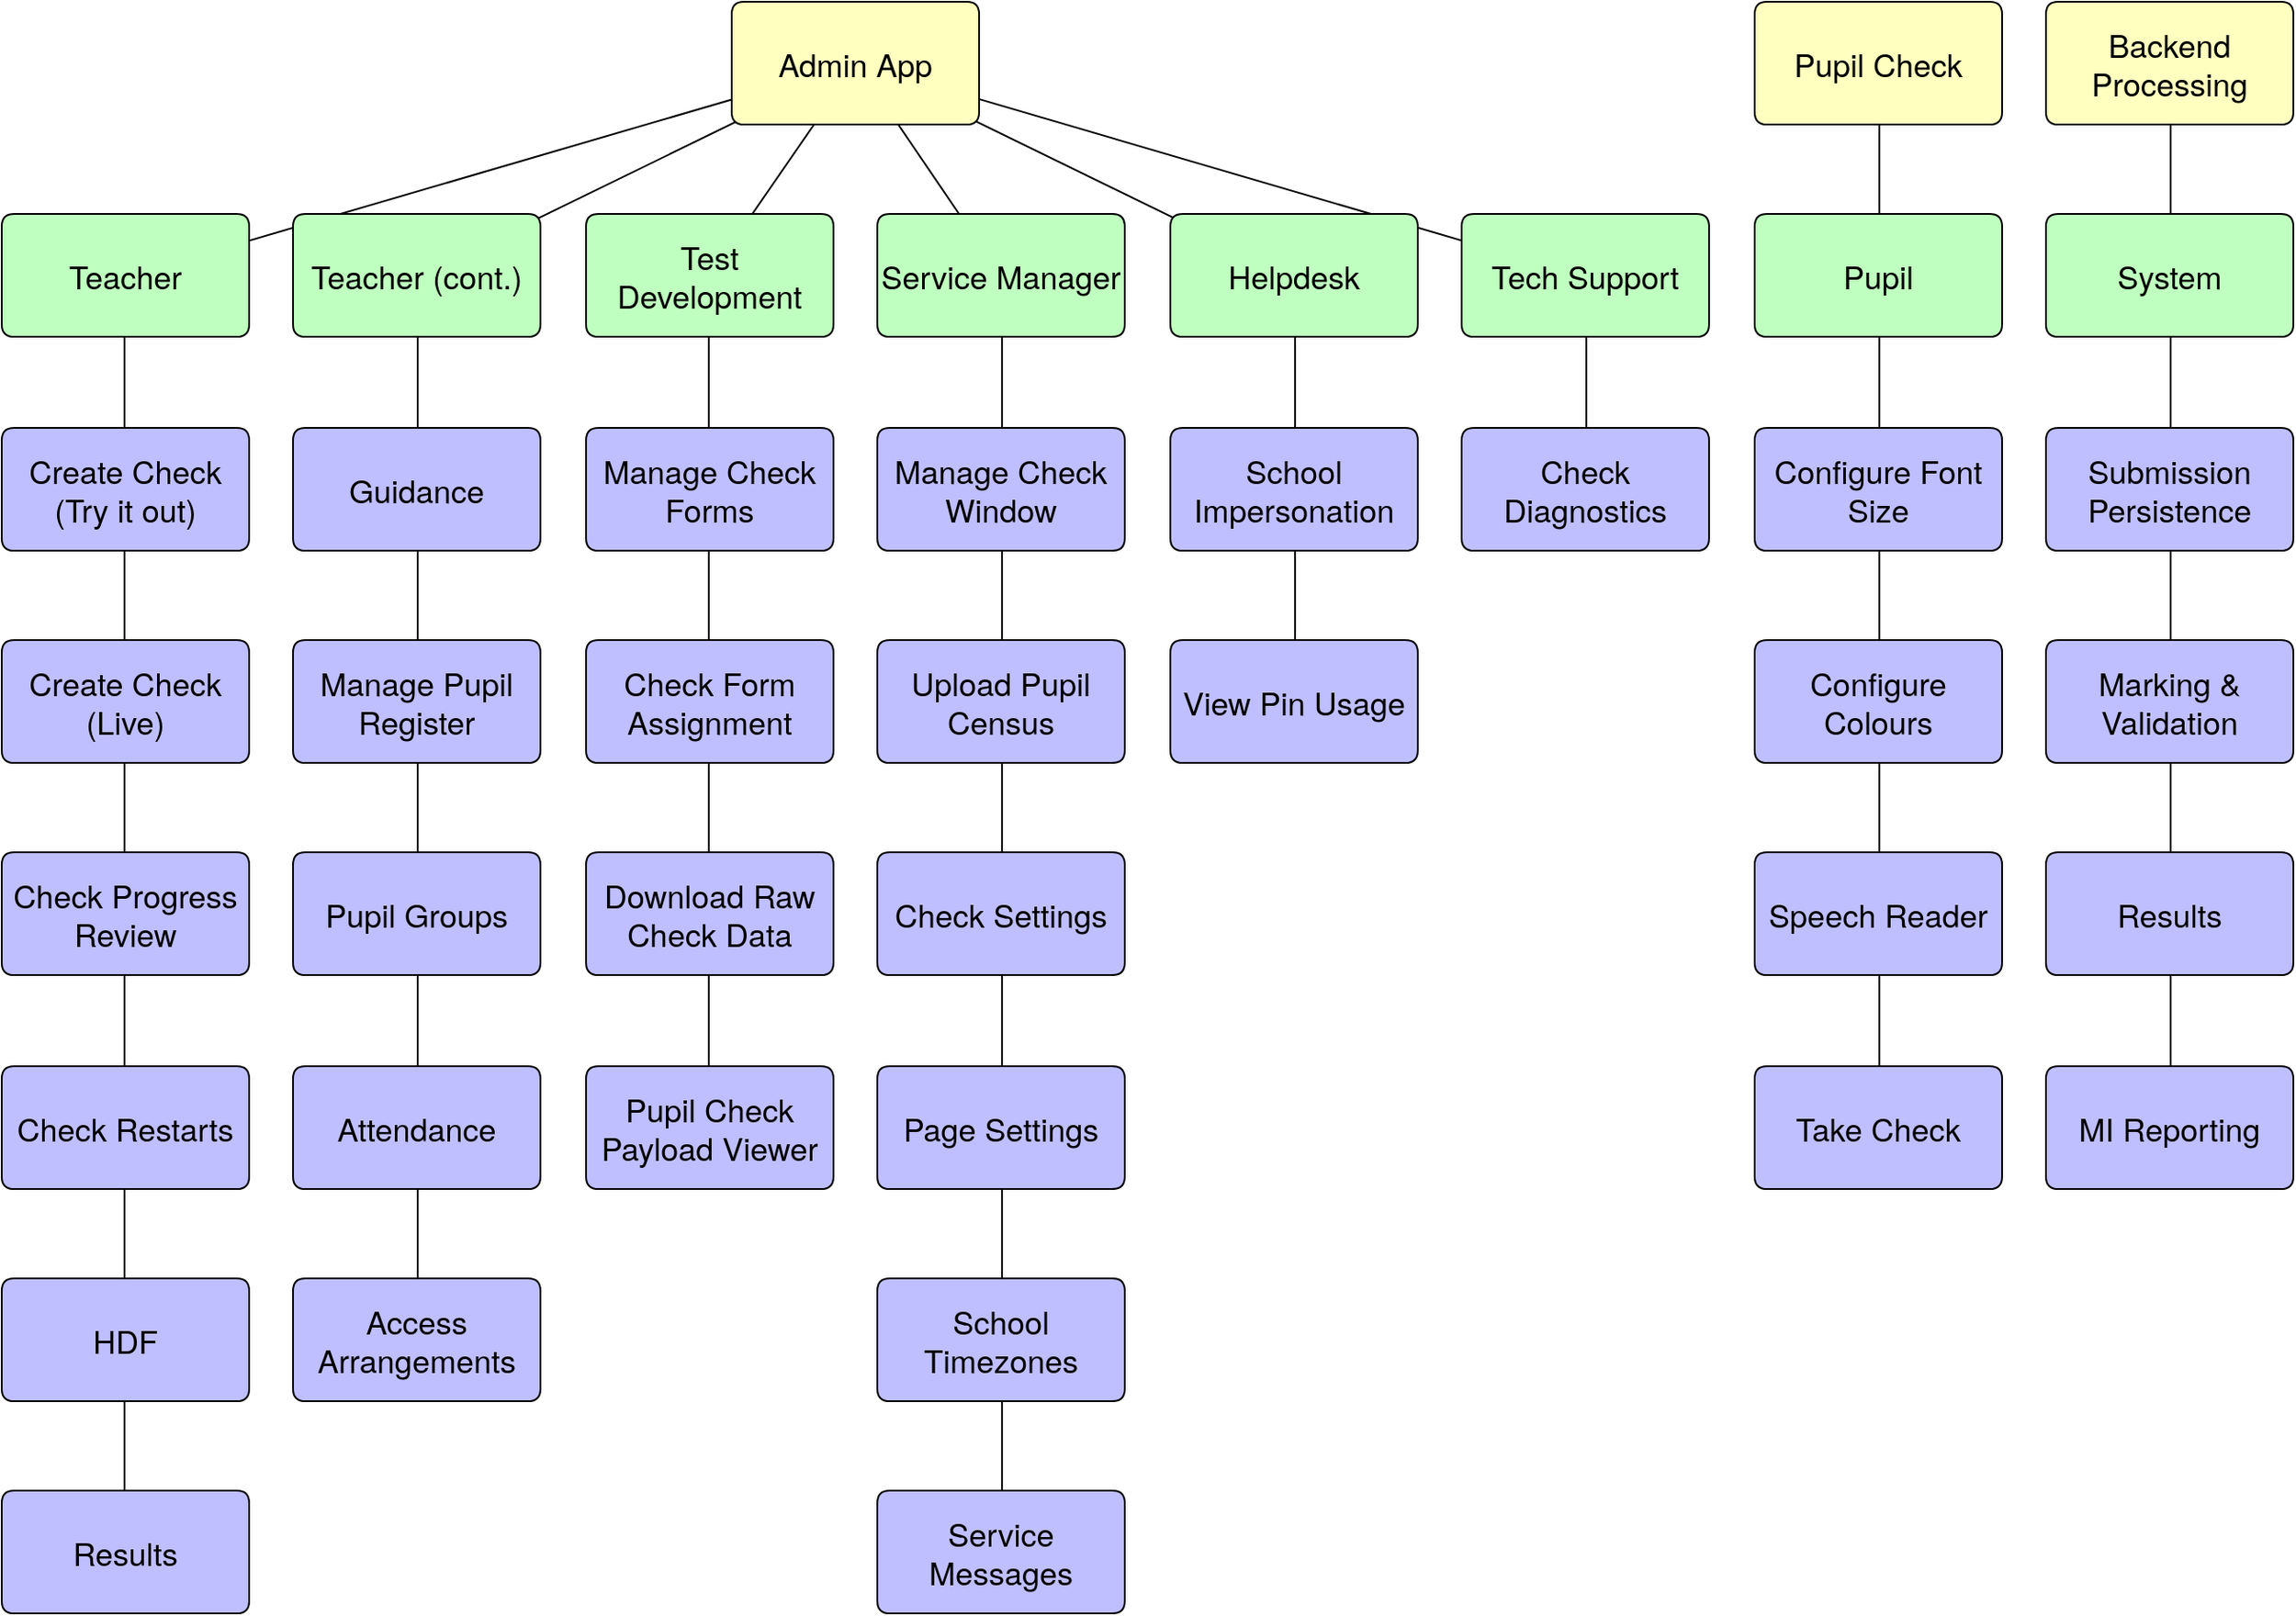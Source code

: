 <mxfile version="13.10.0" type="embed">
    <diagram id="Y-RTV9hDFDya-AUA4AAp" name="Page-1">
        <mxGraphModel dx="1004" dy="935" grid="1" gridSize="10" guides="1" tooltips="1" connect="1" arrows="1" fold="1" page="1" pageScale="1" pageWidth="1169" pageHeight="827" math="0" shadow="0">
            <root>
                <mxCell id="0"/>
                <mxCell id="1" parent="0"/>
                <mxCell id="zGZ7-r_WiMqHJLO-a-PP-44" style="vsdxID=5;edgeStyle=none;startArrow=none;endArrow=none;startSize=5;endSize=5;strokeColor=#000000;spacingTop=-3;spacingBottom=-3;spacingLeft=-3;spacingRight=-3;verticalAlign=middle;html=1;labelBackgroundColor=none;rounded=0;exitX=0.504;exitY=0.5;exitDx=0;exitDy=0;exitPerimeter=0;entryX=0.504;entryY=0.514;entryDx=0;entryDy=0;entryPerimeter=0;" parent="1" source="zGZ7-r_WiMqHJLO-a-PP-3" target="zGZ7-r_WiMqHJLO-a-PP-39" edge="1">
                    <mxGeometry relative="1" as="geometry">
                        <mxPoint y="-1" as="offset"/>
                        <Array as="points"/>
                    </mxGeometry>
                </mxCell>
                <mxCell id="zGZ7-r_WiMqHJLO-a-PP-45" style="vsdxID=4;edgeStyle=none;startArrow=none;endArrow=none;startSize=5;endSize=5;strokeColor=#000000;spacingTop=-3;spacingBottom=-3;spacingLeft=-3;spacingRight=-3;verticalAlign=middle;html=1;labelBackgroundColor=none;rounded=0;exitX=0.504;exitY=0.514;exitDx=0;exitDy=0;exitPerimeter=0;entryX=0.504;entryY=0.5;entryDx=0;entryDy=0;entryPerimeter=0;" parent="1" source="zGZ7-r_WiMqHJLO-a-PP-39" target="zGZ7-r_WiMqHJLO-a-PP-40" edge="1">
                    <mxGeometry relative="1" as="geometry">
                        <mxPoint y="-1" as="offset"/>
                        <Array as="points"/>
                    </mxGeometry>
                </mxCell>
                <mxCell id="zGZ7-r_WiMqHJLO-a-PP-46" style="vsdxID=3;edgeStyle=none;startArrow=none;endArrow=none;startSize=5;endSize=5;strokeColor=#000000;spacingTop=-3;spacingBottom=-3;spacingLeft=-3;spacingRight=-3;verticalAlign=middle;html=1;labelBackgroundColor=none;rounded=0;exitX=0.504;exitY=0.5;exitDx=0;exitDy=0;exitPerimeter=0;entryX=0.504;entryY=0.5;entryDx=0;entryDy=0;entryPerimeter=0;" parent="1" source="zGZ7-r_WiMqHJLO-a-PP-40" target="zGZ7-r_WiMqHJLO-a-PP-41" edge="1">
                    <mxGeometry relative="1" as="geometry">
                        <mxPoint y="-1" as="offset"/>
                        <Array as="points"/>
                    </mxGeometry>
                </mxCell>
                <mxCell id="zGZ7-r_WiMqHJLO-a-PP-47" style="vsdxID=2;edgeStyle=none;startArrow=none;endArrow=none;startSize=5;endSize=5;strokeColor=#000000;spacingTop=-3;spacingBottom=-3;spacingLeft=-3;spacingRight=-3;verticalAlign=middle;html=1;labelBackgroundColor=none;rounded=0;exitX=0.504;exitY=0.514;exitDx=0;exitDy=0;exitPerimeter=0;entryX=0.504;entryY=0.5;entryDx=0;entryDy=0;entryPerimeter=0;" parent="1" source="zGZ7-r_WiMqHJLO-a-PP-42" target="zGZ7-r_WiMqHJLO-a-PP-43" edge="1">
                    <mxGeometry relative="1" as="geometry">
                        <mxPoint y="-1" as="offset"/>
                        <Array as="points"/>
                    </mxGeometry>
                </mxCell>
                <mxCell id="zGZ7-r_WiMqHJLO-a-PP-48" style="vsdxID=1;edgeStyle=none;startArrow=none;endArrow=none;startSize=5;endSize=5;strokeColor=#000000;spacingTop=-3;spacingBottom=-3;spacingLeft=-3;spacingRight=-3;verticalAlign=middle;html=1;labelBackgroundColor=none;rounded=0;exitX=0.504;exitY=0.5;exitDx=0;exitDy=0;exitPerimeter=0;entryX=0.504;entryY=0.514;entryDx=0;entryDy=0;entryPerimeter=0;" parent="1" source="zGZ7-r_WiMqHJLO-a-PP-41" target="zGZ7-r_WiMqHJLO-a-PP-42" edge="1">
                    <mxGeometry relative="1" as="geometry">
                        <mxPoint y="-1" as="offset"/>
                        <Array as="points"/>
                    </mxGeometry>
                </mxCell>
                <mxCell id="zGZ7-r_WiMqHJLO-a-PP-49" style="vsdxID=6;edgeStyle=none;startArrow=none;endArrow=none;startSize=5;endSize=5;strokeColor=#000000;spacingTop=-3;spacingBottom=-3;spacingLeft=-3;spacingRight=-3;verticalAlign=middle;html=1;labelBackgroundColor=none;rounded=0;exitX=0.504;exitY=0.5;exitDx=0;exitDy=0;exitPerimeter=0;entryX=0.504;entryY=0.514;entryDx=0;entryDy=0;entryPerimeter=0;" parent="1" source="zGZ7-r_WiMqHJLO-a-PP-2" target="zGZ7-r_WiMqHJLO-a-PP-4" edge="1">
                    <mxGeometry relative="1" as="geometry">
                        <mxPoint y="-1" as="offset"/>
                        <Array as="points"/>
                    </mxGeometry>
                </mxCell>
                <mxCell id="zGZ7-r_WiMqHJLO-a-PP-50" style="vsdxID=7;edgeStyle=none;startArrow=none;endArrow=none;startSize=5;endSize=5;strokeColor=#000000;spacingTop=-3;spacingBottom=-3;spacingLeft=-3;spacingRight=-3;verticalAlign=middle;html=1;labelBackgroundColor=none;rounded=0;exitX=0.504;exitY=0.514;exitDx=0;exitDy=0;exitPerimeter=0;entryX=0.504;entryY=0.5;entryDx=0;entryDy=0;entryPerimeter=0;" parent="1" source="zGZ7-r_WiMqHJLO-a-PP-4" target="zGZ7-r_WiMqHJLO-a-PP-35" edge="1">
                    <mxGeometry relative="1" as="geometry">
                        <mxPoint y="-1" as="offset"/>
                        <Array as="points"/>
                    </mxGeometry>
                </mxCell>
                <mxCell id="zGZ7-r_WiMqHJLO-a-PP-52" style="vsdxID=9;edgeStyle=none;startArrow=none;endArrow=none;startSize=5;endSize=5;strokeColor=#000000;spacingTop=-3;spacingBottom=-3;spacingLeft=-3;spacingRight=-3;verticalAlign=middle;html=1;labelBackgroundColor=none;rounded=0;exitX=0.504;exitY=0.514;exitDx=0;exitDy=0;exitPerimeter=0;entryX=0.504;entryY=0.5;entryDx=0;entryDy=0;entryPerimeter=0;" parent="1" source="zGZ7-r_WiMqHJLO-a-PP-37" target="zGZ7-r_WiMqHJLO-a-PP-38" edge="1">
                    <mxGeometry relative="1" as="geometry">
                        <mxPoint y="-1" as="offset"/>
                        <Array as="points"/>
                    </mxGeometry>
                </mxCell>
                <mxCell id="zGZ7-r_WiMqHJLO-a-PP-53" style="vsdxID=10;edgeStyle=none;startArrow=none;endArrow=none;startSize=5;endSize=5;strokeColor=#000000;spacingTop=-3;spacingBottom=-3;spacingLeft=-3;spacingRight=-3;verticalAlign=middle;html=1;labelBackgroundColor=none;rounded=0;exitX=0.504;exitY=0.5;exitDx=0;exitDy=0;exitPerimeter=0;entryX=0.504;entryY=0.514;entryDx=0;entryDy=0;entryPerimeter=0;" parent="1" source="zGZ7-r_WiMqHJLO-a-PP-36" target="zGZ7-r_WiMqHJLO-a-PP-37" edge="1">
                    <mxGeometry relative="1" as="geometry">
                        <mxPoint y="-1" as="offset"/>
                        <Array as="points"/>
                    </mxGeometry>
                </mxCell>
                <mxCell id="zGZ7-r_WiMqHJLO-a-PP-54" style="vsdxID=11;edgeStyle=none;startArrow=none;endArrow=none;startSize=5;endSize=5;strokeColor=#000000;spacingTop=-3;spacingBottom=-3;spacingLeft=-3;spacingRight=-3;verticalAlign=middle;html=1;labelBackgroundColor=none;rounded=0;exitX=0.504;exitY=0.5;exitDx=0;exitDy=0;exitPerimeter=0;entryX=0.504;entryY=0.5;entryDx=0;entryDy=0;entryPerimeter=0;" parent="1" source="zGZ7-r_WiMqHJLO-a-PP-35" target="zGZ7-r_WiMqHJLO-a-PP-36" edge="1">
                    <mxGeometry relative="1" as="geometry">
                        <mxPoint y="-1" as="offset"/>
                        <Array as="points"/>
                    </mxGeometry>
                </mxCell>
                <mxCell id="zGZ7-r_WiMqHJLO-a-PP-74" style="vsdxID=23;edgeStyle=none;startArrow=none;endArrow=none;startSize=5;endSize=5;strokeColor=#000000;spacingTop=-3;spacingBottom=-3;spacingLeft=-3;spacingRight=-3;verticalAlign=middle;html=1;labelBackgroundColor=none;rounded=1;exitX=0.504;exitY=0.514;exitDx=0;exitDy=0;exitPerimeter=0;entryX=0.504;entryY=0.5;entryDx=0;entryDy=0;entryPerimeter=0;" parent="1" source="zGZ7-r_WiMqHJLO-a-PP-11" target="zGZ7-r_WiMqHJLO-a-PP-24" edge="1">
                    <mxGeometry relative="1" as="geometry">
                        <mxPoint y="-1" as="offset"/>
                        <Array as="points"/>
                    </mxGeometry>
                </mxCell>
                <mxCell id="zGZ7-r_WiMqHJLO-a-PP-75" style="vsdxID=24;edgeStyle=none;startArrow=none;endArrow=none;startSize=5;endSize=5;strokeColor=#000000;spacingTop=-3;spacingBottom=-3;spacingLeft=-3;spacingRight=-3;verticalAlign=middle;html=1;labelBackgroundColor=none;rounded=1;exitX=0.504;exitY=0.5;exitDx=0;exitDy=0;exitPerimeter=0;entryX=0.504;entryY=0.5;entryDx=0;entryDy=0;entryPerimeter=0;" parent="1" source="zGZ7-r_WiMqHJLO-a-PP-22" target="zGZ7-r_WiMqHJLO-a-PP-23" edge="1">
                    <mxGeometry relative="1" as="geometry">
                        <mxPoint y="-1" as="offset"/>
                        <Array as="points"/>
                    </mxGeometry>
                </mxCell>
                <mxCell id="zGZ7-r_WiMqHJLO-a-PP-76" style="vsdxID=25;edgeStyle=none;startArrow=none;endArrow=none;startSize=5;endSize=5;strokeColor=#000000;spacingTop=-3;spacingBottom=-3;spacingLeft=-3;spacingRight=-3;verticalAlign=middle;html=1;labelBackgroundColor=none;rounded=1;exitX=0.504;exitY=0.514;exitDx=0;exitDy=0;exitPerimeter=0;entryX=0.504;entryY=0.5;entryDx=0;entryDy=0;entryPerimeter=0;" parent="1" source="zGZ7-r_WiMqHJLO-a-PP-10" target="zGZ7-r_WiMqHJLO-a-PP-22" edge="1">
                    <mxGeometry relative="1" as="geometry">
                        <mxPoint y="-1" as="offset"/>
                        <Array as="points"/>
                    </mxGeometry>
                </mxCell>
                <mxCell id="zGZ7-r_WiMqHJLO-a-PP-64" style="vsdxID=35;edgeStyle=none;startArrow=none;endArrow=none;startSize=5;endSize=5;strokeColor=#000000;spacingTop=-3;spacingBottom=-3;spacingLeft=-3;spacingRight=-3;verticalAlign=middle;html=1;labelBackgroundColor=none;rounded=1;exitX=0.504;exitY=0.514;exitDx=0;exitDy=0;exitPerimeter=0;entryX=0.504;entryY=0.5;entryDx=0;entryDy=0;entryPerimeter=0;" parent="1" source="zGZ7-r_WiMqHJLO-a-PP-9" target="zGZ7-r_WiMqHJLO-a-PP-12" edge="1">
                    <mxGeometry relative="1" as="geometry">
                        <mxPoint y="-1" as="offset"/>
                        <Array as="points"/>
                    </mxGeometry>
                </mxCell>
                <mxCell id="zGZ7-r_WiMqHJLO-a-PP-65" style="vsdxID=34;edgeStyle=none;startArrow=none;endArrow=none;startSize=5;endSize=5;strokeColor=#000000;spacingTop=-3;spacingBottom=-3;spacingLeft=-3;spacingRight=-3;verticalAlign=middle;html=1;labelBackgroundColor=none;rounded=1;exitX=0.504;exitY=0.5;exitDx=0;exitDy=0;exitPerimeter=0;entryX=0.504;entryY=0.5;entryDx=0;entryDy=0;entryPerimeter=0;" parent="1" source="zGZ7-r_WiMqHJLO-a-PP-12" target="zGZ7-r_WiMqHJLO-a-PP-13" edge="1">
                    <mxGeometry relative="1" as="geometry">
                        <mxPoint y="-1" as="offset"/>
                        <Array as="points"/>
                    </mxGeometry>
                </mxCell>
                <mxCell id="zGZ7-r_WiMqHJLO-a-PP-66" style="vsdxID=33;edgeStyle=none;startArrow=none;endArrow=none;startSize=5;endSize=5;strokeColor=#000000;spacingTop=-3;spacingBottom=-3;spacingLeft=-3;spacingRight=-3;verticalAlign=middle;html=1;labelBackgroundColor=none;rounded=1;exitX=0.504;exitY=0.5;exitDx=0;exitDy=0;exitPerimeter=0;entryX=0.504;entryY=0.514;entryDx=0;entryDy=0;entryPerimeter=0;" parent="1" source="zGZ7-r_WiMqHJLO-a-PP-13" target="zGZ7-r_WiMqHJLO-a-PP-14" edge="1">
                    <mxGeometry relative="1" as="geometry">
                        <mxPoint y="-1" as="offset"/>
                        <Array as="points"/>
                    </mxGeometry>
                </mxCell>
                <mxCell id="zGZ7-r_WiMqHJLO-a-PP-77" style="vsdxID=26;edgeStyle=none;startArrow=none;endArrow=none;startSize=5;endSize=5;strokeColor=#000000;spacingTop=-3;spacingBottom=-3;spacingLeft=-3;spacingRight=-3;verticalAlign=middle;html=1;labelBackgroundColor=none;rounded=1;exitX=0.496;exitY=0.514;exitDx=0;exitDy=0;exitPerimeter=0;entryX=0.496;entryY=0.5;entryDx=0;entryDy=0;entryPerimeter=0;" parent="1" source="zGZ7-r_WiMqHJLO-a-PP-20" target="zGZ7-r_WiMqHJLO-a-PP-21" edge="1">
                    <mxGeometry relative="1" as="geometry">
                        <mxPoint y="-1" as="offset"/>
                        <Array as="points"/>
                    </mxGeometry>
                </mxCell>
                <mxCell id="zGZ7-r_WiMqHJLO-a-PP-78" style="vsdxID=27;edgeStyle=none;startArrow=none;endArrow=none;startSize=5;endSize=5;strokeColor=#000000;spacingTop=-3;spacingBottom=-3;spacingLeft=-3;spacingRight=-3;verticalAlign=middle;html=1;labelBackgroundColor=none;rounded=1;exitX=0.496;exitY=0.5;exitDx=0;exitDy=0;exitPerimeter=0;entryX=0.496;entryY=0.514;entryDx=0;entryDy=0;entryPerimeter=0;" parent="1" source="zGZ7-r_WiMqHJLO-a-PP-19" target="zGZ7-r_WiMqHJLO-a-PP-20" edge="1">
                    <mxGeometry relative="1" as="geometry">
                        <mxPoint y="-1" as="offset"/>
                        <Array as="points"/>
                    </mxGeometry>
                </mxCell>
                <mxCell id="zGZ7-r_WiMqHJLO-a-PP-79" style="vsdxID=28;edgeStyle=none;startArrow=none;endArrow=none;startSize=5;endSize=5;strokeColor=#000000;spacingTop=-3;spacingBottom=-3;spacingLeft=-3;spacingRight=-3;verticalAlign=middle;html=1;labelBackgroundColor=none;rounded=1;exitX=0.496;exitY=0.5;exitDx=0;exitDy=0;exitPerimeter=0;entryX=0.496;entryY=0.5;entryDx=0;entryDy=0;entryPerimeter=0;" parent="1" source="zGZ7-r_WiMqHJLO-a-PP-18" target="zGZ7-r_WiMqHJLO-a-PP-19" edge="1">
                    <mxGeometry relative="1" as="geometry">
                        <mxPoint y="-1" as="offset"/>
                        <Array as="points"/>
                    </mxGeometry>
                </mxCell>
                <mxCell id="zGZ7-r_WiMqHJLO-a-PP-80" style="vsdxID=29;edgeStyle=none;startArrow=none;endArrow=none;startSize=5;endSize=5;strokeColor=#000000;spacingTop=-3;spacingBottom=-3;spacingLeft=-3;spacingRight=-3;verticalAlign=middle;html=1;labelBackgroundColor=none;rounded=1;exitX=0.496;exitY=0.514;exitDx=0;exitDy=0;exitPerimeter=0;entryX=0.496;entryY=0.5;entryDx=0;entryDy=0;entryPerimeter=0;" parent="1" source="zGZ7-r_WiMqHJLO-a-PP-8" target="zGZ7-r_WiMqHJLO-a-PP-18" edge="1">
                    <mxGeometry relative="1" as="geometry">
                        <mxPoint y="-1" as="offset"/>
                        <Array as="points"/>
                    </mxGeometry>
                </mxCell>
                <mxCell id="zGZ7-r_WiMqHJLO-a-PP-81" style="vsdxID=30;edgeStyle=none;startArrow=none;endArrow=none;startSize=5;endSize=5;strokeColor=#000000;spacingTop=-3;spacingBottom=-3;spacingLeft=-3;spacingRight=-3;verticalAlign=middle;html=1;labelBackgroundColor=none;rounded=1;exitX=0.504;exitY=0.5;exitDx=0;exitDy=0;exitPerimeter=0;entryX=0.504;entryY=0.514;entryDx=0;entryDy=0;entryPerimeter=0;" parent="1" source="zGZ7-r_WiMqHJLO-a-PP-16" target="zGZ7-r_WiMqHJLO-a-PP-17" edge="1">
                    <mxGeometry relative="1" as="geometry">
                        <mxPoint y="-1" as="offset"/>
                        <Array as="points"/>
                    </mxGeometry>
                </mxCell>
                <mxCell id="zGZ7-r_WiMqHJLO-a-PP-82" style="vsdxID=31;edgeStyle=none;startArrow=none;endArrow=none;startSize=5;endSize=5;strokeColor=#000000;spacingTop=-3;spacingBottom=-3;spacingLeft=-3;spacingRight=-3;verticalAlign=middle;html=1;labelBackgroundColor=none;rounded=1;exitX=0.504;exitY=0.5;exitDx=0;exitDy=0;exitPerimeter=0;entryX=0.504;entryY=0.5;entryDx=0;entryDy=0;entryPerimeter=0;" parent="1" source="zGZ7-r_WiMqHJLO-a-PP-15" target="zGZ7-r_WiMqHJLO-a-PP-16" edge="1">
                    <mxGeometry relative="1" as="geometry">
                        <mxPoint y="-1" as="offset"/>
                        <Array as="points"/>
                    </mxGeometry>
                </mxCell>
                <mxCell id="zGZ7-r_WiMqHJLO-a-PP-83" style="vsdxID=32;edgeStyle=none;startArrow=none;endArrow=none;startSize=5;endSize=5;strokeColor=#000000;spacingTop=-3;spacingBottom=-3;spacingLeft=-3;spacingRight=-3;verticalAlign=middle;html=1;labelBackgroundColor=none;rounded=1;exitX=0.504;exitY=0.514;exitDx=0;exitDy=0;exitPerimeter=0;entryX=0.504;entryY=0.5;entryDx=0;entryDy=0;entryPerimeter=0;" parent="1" source="zGZ7-r_WiMqHJLO-a-PP-14" target="zGZ7-r_WiMqHJLO-a-PP-15" edge="1">
                    <mxGeometry relative="1" as="geometry">
                        <mxPoint y="-1" as="offset"/>
                        <Array as="points"/>
                    </mxGeometry>
                </mxCell>
                <mxCell id="zGZ7-r_WiMqHJLO-a-PP-59" style="vsdxID=40;edgeStyle=none;startArrow=none;endArrow=none;startSize=5;endSize=5;strokeColor=#000000;spacingTop=-3;spacingBottom=-3;spacingLeft=-3;spacingRight=-3;verticalAlign=middle;html=1;labelBackgroundColor=none;rounded=1;exitX=0.504;exitY=0.5;exitDx=0;exitDy=0;exitPerimeter=0;entryX=0.504;entryY=0.514;entryDx=0;entryDy=0;entryPerimeter=0;" parent="1" source="zGZ7-r_WiMqHJLO-a-PP-1" target="zGZ7-r_WiMqHJLO-a-PP-7" edge="1">
                    <mxGeometry relative="1" as="geometry">
                        <mxPoint x="249" y="-1" as="offset"/>
                        <Array as="points"/>
                    </mxGeometry>
                </mxCell>
                <mxCell id="zGZ7-r_WiMqHJLO-a-PP-60" style="vsdxID=39;edgeStyle=none;startArrow=none;endArrow=none;startSize=5;endSize=5;strokeColor=#000000;spacingTop=-3;spacingBottom=-3;spacingLeft=-3;spacingRight=-3;verticalAlign=middle;html=1;labelBackgroundColor=none;rounded=1;exitX=0.504;exitY=0.5;exitDx=0;exitDy=0;exitPerimeter=0;entryX=0.496;entryY=0.514;entryDx=0;entryDy=0;entryPerimeter=0;" parent="1" source="zGZ7-r_WiMqHJLO-a-PP-1" target="zGZ7-r_WiMqHJLO-a-PP-8" edge="1">
                    <mxGeometry relative="1" as="geometry">
                        <mxPoint x="83" y="-1" as="offset"/>
                        <Array as="points"/>
                    </mxGeometry>
                </mxCell>
                <mxCell id="zGZ7-r_WiMqHJLO-a-PP-61" style="vsdxID=38;edgeStyle=none;startArrow=none;endArrow=none;startSize=5;endSize=5;strokeColor=#000000;spacingTop=-3;spacingBottom=-3;spacingLeft=-3;spacingRight=-3;verticalAlign=middle;html=1;labelBackgroundColor=none;rounded=1;exitX=0.504;exitY=0.5;exitDx=0;exitDy=0;exitPerimeter=0;entryX=0.504;entryY=0.514;entryDx=0;entryDy=0;entryPerimeter=0;" parent="1" source="zGZ7-r_WiMqHJLO-a-PP-1" target="zGZ7-r_WiMqHJLO-a-PP-9" edge="1">
                    <mxGeometry relative="1" as="geometry">
                        <mxPoint x="-1" y="-1" as="offset"/>
                        <Array as="points"/>
                    </mxGeometry>
                </mxCell>
                <mxCell id="zGZ7-r_WiMqHJLO-a-PP-62" style="vsdxID=37;edgeStyle=none;startArrow=none;endArrow=none;startSize=5;endSize=5;strokeColor=#000000;spacingTop=-3;spacingBottom=-3;spacingLeft=-3;spacingRight=-3;verticalAlign=middle;html=1;labelBackgroundColor=none;rounded=1;exitX=0.504;exitY=0.5;exitDx=0;exitDy=0;exitPerimeter=0;entryX=0.504;entryY=0.514;entryDx=0;entryDy=0;entryPerimeter=0;" parent="1" source="zGZ7-r_WiMqHJLO-a-PP-1" target="zGZ7-r_WiMqHJLO-a-PP-10" edge="1">
                    <mxGeometry relative="1" as="geometry">
                        <mxPoint x="-1" y="-1" as="offset"/>
                        <Array as="points"/>
                    </mxGeometry>
                </mxCell>
                <mxCell id="zGZ7-r_WiMqHJLO-a-PP-63" style="vsdxID=36;edgeStyle=none;startArrow=none;endArrow=none;startSize=5;endSize=5;strokeColor=#000000;spacingTop=-3;spacingBottom=-3;spacingLeft=-3;spacingRight=-3;verticalAlign=middle;html=1;labelBackgroundColor=none;rounded=1;exitX=0.504;exitY=0.5;exitDx=0;exitDy=0;exitPerimeter=0;entryX=0.504;entryY=0.514;entryDx=0;entryDy=0;entryPerimeter=0;" parent="1" source="zGZ7-r_WiMqHJLO-a-PP-1" target="zGZ7-r_WiMqHJLO-a-PP-11" edge="1">
                    <mxGeometry relative="1" as="geometry">
                        <mxPoint x="-1" y="-1" as="offset"/>
                        <Array as="points"/>
                    </mxGeometry>
                </mxCell>
                <mxCell id="zGZ7-r_WiMqHJLO-a-PP-55" style="vsdxID=12;edgeStyle=none;startArrow=none;endArrow=none;startSize=5;endSize=5;strokeColor=#000000;spacingTop=-3;spacingBottom=-3;spacingLeft=-3;spacingRight=-3;verticalAlign=middle;html=1;labelBackgroundColor=none;rounded=1;exitX=0.496;exitY=0.5;exitDx=0;exitDy=0;exitPerimeter=0;entryX=0.496;entryY=0.514;entryDx=0;entryDy=0;entryPerimeter=0;" parent="1" source="zGZ7-r_WiMqHJLO-a-PP-33" target="zGZ7-r_WiMqHJLO-a-PP-34" edge="1">
                    <mxGeometry relative="1" as="geometry">
                        <mxPoint y="-1" as="offset"/>
                        <Array as="points"/>
                    </mxGeometry>
                </mxCell>
                <mxCell id="zGZ7-r_WiMqHJLO-a-PP-69" style="vsdxID=18;edgeStyle=none;startArrow=none;endArrow=none;startSize=5;endSize=5;strokeColor=#000000;spacingTop=-3;spacingBottom=-3;spacingLeft=-3;spacingRight=-3;verticalAlign=middle;html=1;labelBackgroundColor=none;rounded=1;exitX=0.504;exitY=0.5;exitDx=0;exitDy=0;exitPerimeter=0;entryX=0.504;entryY=0.5;entryDx=0;entryDy=0;entryPerimeter=0;" parent="1" source="zGZ7-r_WiMqHJLO-a-PP-28" target="zGZ7-r_WiMqHJLO-a-PP-29" edge="1">
                    <mxGeometry relative="1" as="geometry">
                        <mxPoint y="-1" as="offset"/>
                        <Array as="points"/>
                    </mxGeometry>
                </mxCell>
                <mxCell id="zGZ7-r_WiMqHJLO-a-PP-70" style="vsdxID=19;edgeStyle=none;startArrow=none;endArrow=none;startSize=5;endSize=5;strokeColor=#000000;spacingTop=-3;spacingBottom=-3;spacingLeft=-3;spacingRight=-3;verticalAlign=middle;html=1;labelBackgroundColor=none;rounded=1;exitX=0.504;exitY=0.514;exitDx=0;exitDy=0;exitPerimeter=0;entryX=0.504;entryY=0.5;entryDx=0;entryDy=0;entryPerimeter=0;" parent="1" source="zGZ7-r_WiMqHJLO-a-PP-27" target="zGZ7-r_WiMqHJLO-a-PP-28" edge="1">
                    <mxGeometry relative="1" as="geometry">
                        <mxPoint y="-1" as="offset"/>
                        <Array as="points"/>
                    </mxGeometry>
                </mxCell>
                <mxCell id="zGZ7-r_WiMqHJLO-a-PP-71" style="vsdxID=20;edgeStyle=none;startArrow=none;endArrow=none;startSize=5;endSize=5;strokeColor=#000000;spacingTop=-3;spacingBottom=-3;spacingLeft=-3;spacingRight=-3;verticalAlign=middle;html=1;labelBackgroundColor=none;rounded=1;exitX=0.504;exitY=0.5;exitDx=0;exitDy=0;exitPerimeter=0;entryX=0.504;entryY=0.514;entryDx=0;entryDy=0;entryPerimeter=0;" parent="1" source="zGZ7-r_WiMqHJLO-a-PP-26" target="zGZ7-r_WiMqHJLO-a-PP-27" edge="1">
                    <mxGeometry relative="1" as="geometry">
                        <mxPoint y="-1" as="offset"/>
                        <Array as="points"/>
                    </mxGeometry>
                </mxCell>
                <mxCell id="zGZ7-r_WiMqHJLO-a-PP-72" style="vsdxID=21;edgeStyle=none;startArrow=none;endArrow=none;startSize=5;endSize=5;strokeColor=#000000;spacingTop=-3;spacingBottom=-3;spacingLeft=-3;spacingRight=-3;verticalAlign=middle;html=1;labelBackgroundColor=none;rounded=1;exitX=0.504;exitY=0.5;exitDx=0;exitDy=0;exitPerimeter=0;entryX=0.504;entryY=0.5;entryDx=0;entryDy=0;entryPerimeter=0;" parent="1" source="zGZ7-r_WiMqHJLO-a-PP-25" target="zGZ7-r_WiMqHJLO-a-PP-26" edge="1">
                    <mxGeometry relative="1" as="geometry">
                        <mxPoint y="-1" as="offset"/>
                        <Array as="points"/>
                    </mxGeometry>
                </mxCell>
                <mxCell id="zGZ7-r_WiMqHJLO-a-PP-73" style="vsdxID=22;edgeStyle=none;startArrow=none;endArrow=none;startSize=5;endSize=5;strokeColor=#000000;spacingTop=-3;spacingBottom=-3;spacingLeft=-3;spacingRight=-3;verticalAlign=middle;html=1;labelBackgroundColor=none;rounded=1;exitX=0.504;exitY=0.514;exitDx=0;exitDy=0;exitPerimeter=0;entryX=0.504;entryY=0.5;entryDx=0;entryDy=0;entryPerimeter=0;" parent="1" source="zGZ7-r_WiMqHJLO-a-PP-7" target="zGZ7-r_WiMqHJLO-a-PP-25" edge="1">
                    <mxGeometry relative="1" as="geometry">
                        <mxPoint y="-1" as="offset"/>
                        <Array as="points"/>
                    </mxGeometry>
                </mxCell>
                <mxCell id="zGZ7-r_WiMqHJLO-a-PP-56" style="vsdxID=13;edgeStyle=none;startArrow=none;endArrow=none;startSize=5;endSize=5;strokeColor=#000000;spacingTop=-3;spacingBottom=-3;spacingLeft=-3;spacingRight=-3;verticalAlign=middle;html=1;labelBackgroundColor=none;rounded=1;exitX=0.496;exitY=0.5;exitDx=0;exitDy=0;exitPerimeter=0;entryX=0.496;entryY=0.5;entryDx=0;entryDy=0;entryPerimeter=0;" parent="1" source="zGZ7-r_WiMqHJLO-a-PP-32" target="zGZ7-r_WiMqHJLO-a-PP-33" edge="1">
                    <mxGeometry relative="1" as="geometry">
                        <mxPoint y="-1" as="offset"/>
                        <Array as="points"/>
                    </mxGeometry>
                </mxCell>
                <mxCell id="zGZ7-r_WiMqHJLO-a-PP-57" style="vsdxID=14;edgeStyle=none;startArrow=none;endArrow=none;startSize=5;endSize=5;strokeColor=#000000;spacingTop=-3;spacingBottom=-3;spacingLeft=-3;spacingRight=-3;verticalAlign=middle;html=1;labelBackgroundColor=none;rounded=1;exitX=0.496;exitY=0.514;exitDx=0;exitDy=0;exitPerimeter=0;entryX=0.496;entryY=0.5;entryDx=0;entryDy=0;entryPerimeter=0;" parent="1" source="zGZ7-r_WiMqHJLO-a-PP-31" target="zGZ7-r_WiMqHJLO-a-PP-32" edge="1">
                    <mxGeometry relative="1" as="geometry">
                        <mxPoint y="-1" as="offset"/>
                        <Array as="points"/>
                    </mxGeometry>
                </mxCell>
                <mxCell id="zGZ7-r_WiMqHJLO-a-PP-58" style="vsdxID=15;edgeStyle=none;startArrow=none;endArrow=none;startSize=5;endSize=5;strokeColor=#000000;spacingTop=-3;spacingBottom=-3;spacingLeft=-3;spacingRight=-3;verticalAlign=middle;html=1;labelBackgroundColor=none;rounded=1;exitX=0.496;exitY=0.5;exitDx=0;exitDy=0;exitPerimeter=0;entryX=0.496;entryY=0.514;entryDx=0;entryDy=0;entryPerimeter=0;" parent="1" source="zGZ7-r_WiMqHJLO-a-PP-30" target="zGZ7-r_WiMqHJLO-a-PP-31" edge="1">
                    <mxGeometry relative="1" as="geometry">
                        <mxPoint y="-1" as="offset"/>
                        <Array as="points"/>
                    </mxGeometry>
                </mxCell>
                <mxCell id="zGZ7-r_WiMqHJLO-a-PP-67" style="vsdxID=16;edgeStyle=none;startArrow=none;endArrow=none;startSize=5;endSize=5;strokeColor=#000000;spacingTop=-3;spacingBottom=-3;spacingLeft=-3;spacingRight=-3;verticalAlign=middle;html=1;labelBackgroundColor=none;rounded=1;exitX=0.496;exitY=0.5;exitDx=0;exitDy=0;exitPerimeter=0;entryX=0.496;entryY=0.5;entryDx=0;entryDy=0;entryPerimeter=0;" parent="1" source="zGZ7-r_WiMqHJLO-a-PP-6" target="zGZ7-r_WiMqHJLO-a-PP-30" edge="1">
                    <mxGeometry relative="1" as="geometry">
                        <mxPoint y="-1" as="offset"/>
                        <Array as="points"/>
                    </mxGeometry>
                </mxCell>
                <mxCell id="zGZ7-r_WiMqHJLO-a-PP-68" style="vsdxID=17;edgeStyle=none;startArrow=none;endArrow=none;startSize=5;endSize=5;strokeColor=#000000;spacingTop=-3;spacingBottom=-3;spacingLeft=-3;spacingRight=-3;verticalAlign=middle;html=1;labelBackgroundColor=none;rounded=1;exitX=0.496;exitY=0.514;exitDx=0;exitDy=0;exitPerimeter=0;entryX=0.496;entryY=0.5;entryDx=0;entryDy=0;entryPerimeter=0;" parent="1" source="zGZ7-r_WiMqHJLO-a-PP-5" target="zGZ7-r_WiMqHJLO-a-PP-6" edge="1">
                    <mxGeometry relative="1" as="geometry">
                        <mxPoint y="-1" as="offset"/>
                        <Array as="points"/>
                    </mxGeometry>
                </mxCell>
                <mxCell id="zGZ7-r_WiMqHJLO-a-PP-51" style="vsdxID=8;edgeStyle=none;startArrow=none;endArrow=none;startSize=5;endSize=5;strokeColor=#000000;spacingTop=-3;spacingBottom=-3;spacingLeft=-3;spacingRight=-3;verticalAlign=middle;html=1;labelBackgroundColor=none;rounded=1;exitX=0.504;exitY=0.5;exitDx=0;exitDy=0;exitPerimeter=0;entryX=0.496;entryY=0.514;entryDx=0;entryDy=0;entryPerimeter=0;" parent="1" source="zGZ7-r_WiMqHJLO-a-PP-1" target="zGZ7-r_WiMqHJLO-a-PP-5" edge="1">
                    <mxGeometry relative="1" as="geometry">
                        <mxPoint x="416" y="-1" as="offset"/>
                        <Array as="points"/>
                    </mxGeometry>
                </mxCell>
                <mxCell id="zGZ7-r_WiMqHJLO-a-PP-1" value="&lt;p style=&quot;align:center;margin-left:0;margin-right:0;margin-top:0px;margin-bottom:0px;text-indent:0;valign:middle;direction:ltr;&quot;&gt;&lt;font style=&quot;font-size:18px;font-family:Helvetica Neue;color:#000000;direction:ltr;letter-spacing:0px;line-height:120%;opacity:1&quot;&gt;Admin App&lt;/font&gt;&lt;/p&gt;" style="verticalAlign=middle;align=center;vsdxID=41;fillColor=#ffffbf;gradientColor=none;shape=stencil(nZFdDsIgEIRPs69mAY0HqPUCnoDIKhsRGtr6d3ppNyZofCpPOzPfZpMBTNN72xFo7IecLnRnN3gwO9Cao6fMQ5nAtGCaU8p0zmmMTnRnC6lxdsjJjppojTYfD/wi8bYr3JSncC2hbF/Tbbr6EAYletZqL2DgWIEKF6Mf/RdejH6BZZhbkb44BCm1zn9bLJb8gGnf);strokeColor=#000000;spacingTop=1;spacingBottom=1;spacingLeft=1;spacingRight=1;labelBackgroundColor=none;rounded=1;html=1;whiteSpace=wrap;" parent="1" vertex="1">
                    <mxGeometry x="417" y="1" width="141" height="70" as="geometry"/>
                </mxCell>
                <mxCell id="zGZ7-r_WiMqHJLO-a-PP-2" value="&lt;p style=&quot;align:center;margin-left:0;margin-right:0;margin-top:0px;margin-bottom:0px;text-indent:0;valign:middle;direction:ltr;&quot;&gt;&lt;font style=&quot;font-size:18px;font-family:Helvetica Neue;color:#000000;direction:ltr;letter-spacing:0px;line-height:120%;opacity:1&quot;&gt;Pupil Check&lt;/font&gt;&lt;/p&gt;" style="verticalAlign=middle;align=center;vsdxID=42;fillColor=#ffffbf;gradientColor=none;shape=stencil(nZFdDsIgEIRPs69mAY0HqPUCnoDIKhsRGtr6d3ppNyZofCpPOzPfZpMBTNN72xFo7IecLnRnN3gwO9Cao6fMQ5nAtGCaU8p0zmmMTnRnC6lxdsjJjppojTYfD/wi8bYr3JSncC2hbF/Tbbr6EAYletZqL2DgWIEKF6Mf/RdejH6BZZhbkb44BCm1zn9bLJb8gGnf);strokeColor=#000000;spacingTop=1;spacingBottom=1;spacingLeft=1;spacingRight=1;labelBackgroundColor=none;rounded=1;html=1;whiteSpace=wrap;" parent="1" vertex="1">
                    <mxGeometry x="1000" y="1" width="141" height="70" as="geometry"/>
                </mxCell>
                <mxCell id="zGZ7-r_WiMqHJLO-a-PP-3" value="&lt;p style=&quot;align:center;margin-left:0;margin-right:0;margin-top:0px;margin-bottom:0px;text-indent:0;valign:middle;direction:ltr;&quot;&gt;&lt;font style=&quot;font-size:18px;font-family:Helvetica Neue;color:#000000;direction:ltr;letter-spacing:0px;line-height:120%;opacity:1&quot;&gt;Backend Processing&lt;/font&gt;&lt;/p&gt;" style="verticalAlign=middle;align=center;vsdxID=43;fillColor=#ffffbf;gradientColor=none;shape=stencil(nZFdDsIgEIRPs69mAY0HqPUCnoDIKhsRGtr6d3ppNyZofCpPOzPfZpMBTNN72xFo7IecLnRnN3gwO9Cao6fMQ5nAtGCaU8p0zmmMTnRnC6lxdsjJjppojTYfD/wi8bYr3JSncC2hbF/Tbbr6EAYletZqL2DgWIEKF6Mf/RdejH6BZZhbkb44BCm1zn9bLJb8gGnf);strokeColor=#000000;spacingTop=1;spacingBottom=1;spacingLeft=1;spacingRight=1;labelBackgroundColor=none;rounded=1;html=1;whiteSpace=wrap;" parent="1" vertex="1">
                    <mxGeometry x="1166" y="1" width="141" height="70" as="geometry"/>
                </mxCell>
                <mxCell id="zGZ7-r_WiMqHJLO-a-PP-4" value="&lt;p style=&quot;align:center;margin-left:0;margin-right:0;margin-top:0px;margin-bottom:0px;text-indent:0;valign:middle;direction:ltr;&quot;&gt;&lt;font style=&quot;font-size:18px;font-family:Helvetica Neue;color:#000000;direction:ltr;letter-spacing:0px;line-height:120%;opacity:1&quot;&gt;Pupil&lt;/font&gt;&lt;/p&gt;" style="verticalAlign=middle;align=center;vsdxID=44;fillColor=#bfffbf;gradientColor=none;shape=stencil(nZFdDsIgEIRPs69mAY0HqPUCnoDIKhsRGtr6d3ppNyZofCpPOzPfZpMBTNN72xFo7IecLnRnN3gwO9Cao6fMQ5nAtGCaU8p0zmmMTnRnC6lxdsjJjppojTYfD/wi8bYr3JSncC2hbF/Tbbr6EAYletZqL2DgWIEKF6Mf/RdejH6BZZhbkb44BCm1zn9bLJb8gGnf);strokeColor=#000000;spacingTop=1;spacingBottom=1;spacingLeft=1;spacingRight=1;labelBackgroundColor=none;rounded=1;html=1;whiteSpace=wrap;" parent="1" vertex="1">
                    <mxGeometry x="1000" y="122" width="141" height="70" as="geometry"/>
                </mxCell>
                <mxCell id="zGZ7-r_WiMqHJLO-a-PP-5" value="&lt;p style=&quot;align:center;margin-left:0;margin-right:0;margin-top:0px;margin-bottom:0px;text-indent:0;valign:middle;direction:ltr;&quot;&gt;&lt;font style=&quot;font-size:18px;font-family:Helvetica Neue;color:#000000;direction:ltr;letter-spacing:0px;line-height:120%;opacity:1&quot;&gt;Teacher&lt;/font&gt;&lt;/p&gt;" style="verticalAlign=middle;align=center;vsdxID=45;fillColor=#bfffbf;gradientColor=none;shape=stencil(nZFdDsIgEIRPs69mAY0HqPUCnoDIKhsRGtr6d3ppNyZofCpPOzPfZpMBTNN72xFo7IecLnRnN3gwO9Cao6fMQ5nAtGCaU8p0zmmMTnRnC6lxdsjJjppojTYfD/wi8bYr3JSncC2hbF/Tbbr6EAYletZqL2DgWIEKF6Mf/RdejH6BZZhbkb44BCm1zn9bLJb8gGnf);strokeColor=#000000;spacingTop=1;spacingBottom=1;spacingLeft=1;spacingRight=1;labelBackgroundColor=none;rounded=1;html=1;whiteSpace=wrap;" parent="1" vertex="1">
                    <mxGeometry x="1" y="122" width="141" height="70" as="geometry"/>
                </mxCell>
                <mxCell id="zGZ7-r_WiMqHJLO-a-PP-6" value="&lt;p style=&quot;align:center;margin-left:0;margin-right:0;margin-top:0px;margin-bottom:0px;text-indent:0;valign:middle;direction:ltr;&quot;&gt;&lt;font style=&quot;font-size:18px;font-family:Helvetica Neue;color:#000000;direction:ltr;letter-spacing:0px;line-height:120%;opacity:1&quot;&gt;Create Check (Try it out)&lt;/font&gt;&lt;/p&gt;" style="verticalAlign=middle;align=center;vsdxID=46;fillColor=#bfbfff;gradientColor=none;shape=stencil(nZFdDsIgEIRPs69mAY0HqPUCnoDIKhsRGtr6d3ppNyZofCpPOzPfZpMBTNN72xFo7IecLnRnN3gwO9Cao6fMQ5nAtGCaU8p0zmmMTnRnC6lxdsjJjppojTYfD/wi8bYr3JSncC2hbF/Tbbr6EAYletZqL2DgWIEKF6Mf/RdejH6BZZhbkb44BCm1zn9bLJb8gGnf);strokeColor=#000000;spacingTop=1;spacingBottom=1;spacingLeft=1;spacingRight=1;labelBackgroundColor=none;rounded=1;html=1;whiteSpace=wrap;" parent="1" vertex="1">
                    <mxGeometry x="1" y="244" width="141" height="70" as="geometry"/>
                </mxCell>
                <mxCell id="zGZ7-r_WiMqHJLO-a-PP-7" value="&lt;p style=&quot;align:center;margin-left:0;margin-right:0;margin-top:0px;margin-bottom:0px;text-indent:0;valign:middle;direction:ltr;&quot;&gt;&lt;font style=&quot;font-size:18px;font-family:Helvetica Neue;color:#000000;direction:ltr;letter-spacing:0px;line-height:120%;opacity:1&quot;&gt;Teacher (cont.)&lt;/font&gt;&lt;/p&gt;" style="verticalAlign=middle;align=center;vsdxID=47;fillColor=#bfffbf;gradientColor=none;shape=stencil(nZFdDsIgEIRPs69mAY0HqPUCnoDIKhsRGtr6d3ppNyZofCpPOzPfZpMBTNN72xFo7IecLnRnN3gwO9Cao6fMQ5nAtGCaU8p0zmmMTnRnC6lxdsjJjppojTYfD/wi8bYr3JSncC2hbF/Tbbr6EAYletZqL2DgWIEKF6Mf/RdejH6BZZhbkb44BCm1zn9bLJb8gGnf);strokeColor=#000000;spacingTop=1;spacingBottom=1;spacingLeft=1;spacingRight=1;labelBackgroundColor=none;rounded=1;html=1;whiteSpace=wrap;" parent="1" vertex="1">
                    <mxGeometry x="167" y="122" width="141" height="70" as="geometry"/>
                </mxCell>
                <mxCell id="zGZ7-r_WiMqHJLO-a-PP-8" value="&lt;p style=&quot;align:center;margin-left:0;margin-right:0;margin-top:0px;margin-bottom:0px;text-indent:0;valign:middle;direction:ltr;&quot;&gt;&lt;font style=&quot;font-size:18px;font-family:Helvetica Neue;color:#000000;direction:ltr;letter-spacing:0px;line-height:120%;opacity:1&quot;&gt;Test Development&lt;/font&gt;&lt;/p&gt;" style="verticalAlign=middle;align=center;vsdxID=48;fillColor=#bfffbf;gradientColor=none;shape=stencil(nZFdDsIgEIRPs69mAY0HqPUCnoDIKhsRGtr6d3ppNyZofCpPOzPfZpMBTNN72xFo7IecLnRnN3gwO9Cao6fMQ5nAtGCaU8p0zmmMTnRnC6lxdsjJjppojTYfD/wi8bYr3JSncC2hbF/Tbbr6EAYletZqL2DgWIEKF6Mf/RdejH6BZZhbkb44BCm1zn9bLJb8gGnf);strokeColor=#000000;spacingTop=1;spacingBottom=1;spacingLeft=1;spacingRight=1;labelBackgroundColor=none;rounded=1;html=1;whiteSpace=wrap;" parent="1" vertex="1">
                    <mxGeometry x="334" y="122" width="141" height="70" as="geometry"/>
                </mxCell>
                <mxCell id="zGZ7-r_WiMqHJLO-a-PP-9" value="&lt;p style=&quot;align:center;margin-left:0;margin-right:0;margin-top:0px;margin-bottom:0px;text-indent:0;valign:middle;direction:ltr;&quot;&gt;&lt;font style=&quot;font-size:18px;font-family:Helvetica Neue;color:#000000;direction:ltr;letter-spacing:0px;line-height:120%;opacity:1&quot;&gt;Service Manager&lt;/font&gt;&lt;/p&gt;" style="verticalAlign=middle;align=center;vsdxID=49;fillColor=#bfffbf;gradientColor=none;shape=stencil(nZFdDsIgEIRPs69mAY0HqPUCnoDIKhsRGtr6d3ppNyZofCpPOzPfZpMBTNN72xFo7IecLnRnN3gwO9Cao6fMQ5nAtGCaU8p0zmmMTnRnC6lxdsjJjppojTYfD/wi8bYr3JSncC2hbF/Tbbr6EAYletZqL2DgWIEKF6Mf/RdejH6BZZhbkb44BCm1zn9bLJb8gGnf);strokeColor=#000000;spacingTop=1;spacingBottom=1;spacingLeft=1;spacingRight=1;labelBackgroundColor=none;rounded=1;html=1;whiteSpace=wrap;" parent="1" vertex="1">
                    <mxGeometry x="500" y="122" width="141" height="70" as="geometry"/>
                </mxCell>
                <mxCell id="zGZ7-r_WiMqHJLO-a-PP-10" value="&lt;p style=&quot;align:center;margin-left:0;margin-right:0;margin-top:0px;margin-bottom:0px;text-indent:0;valign:middle;direction:ltr;&quot;&gt;&lt;font style=&quot;font-size:18px;font-family:Helvetica Neue;color:#000000;direction:ltr;letter-spacing:0px;line-height:120%;opacity:1&quot;&gt;Helpdesk&lt;/font&gt;&lt;/p&gt;" style="verticalAlign=middle;align=center;vsdxID=50;fillColor=#bfffbf;gradientColor=none;shape=stencil(nZFdDsIgEIRPs69mAY0HqPUCnoDIKhsRGtr6d3ppNyZofCpPOzPfZpMBTNN72xFo7IecLnRnN3gwO9Cao6fMQ5nAtGCaU8p0zmmMTnRnC6lxdsjJjppojTYfD/wi8bYr3JSncC2hbF/Tbbr6EAYletZqL2DgWIEKF6Mf/RdejH6BZZhbkb44BCm1zn9bLJb8gGnf);strokeColor=#000000;spacingTop=1;spacingBottom=1;spacingLeft=1;spacingRight=1;labelBackgroundColor=none;rounded=1;html=1;whiteSpace=wrap;" parent="1" vertex="1">
                    <mxGeometry x="667" y="122" width="141" height="70" as="geometry"/>
                </mxCell>
                <mxCell id="zGZ7-r_WiMqHJLO-a-PP-11" value="&lt;p style=&quot;align:center;margin-left:0;margin-right:0;margin-top:0px;margin-bottom:0px;text-indent:0;valign:middle;direction:ltr;&quot;&gt;&lt;font style=&quot;font-size:18px;font-family:Helvetica Neue;color:#000000;direction:ltr;letter-spacing:0px;line-height:120%;opacity:1&quot;&gt;Tech Support&lt;/font&gt;&lt;/p&gt;" style="verticalAlign=middle;align=center;vsdxID=51;fillColor=#bfffbf;gradientColor=none;shape=stencil(nZFdDsIgEIRPs69mAY0HqPUCnoDIKhsRGtr6d3ppNyZofCpPOzPfZpMBTNN72xFo7IecLnRnN3gwO9Cao6fMQ5nAtGCaU8p0zmmMTnRnC6lxdsjJjppojTYfD/wi8bYr3JSncC2hbF/Tbbr6EAYletZqL2DgWIEKF6Mf/RdejH6BZZhbkb44BCm1zn9bLJb8gGnf);strokeColor=#000000;spacingTop=1;spacingBottom=1;spacingLeft=1;spacingRight=1;labelBackgroundColor=none;rounded=1;html=1;whiteSpace=wrap;" parent="1" vertex="1">
                    <mxGeometry x="833" y="122" width="141" height="70" as="geometry"/>
                </mxCell>
                <mxCell id="zGZ7-r_WiMqHJLO-a-PP-12" value="&lt;p style=&quot;align:center;margin-left:0;margin-right:0;margin-top:0px;margin-bottom:0px;text-indent:0;valign:middle;direction:ltr;&quot;&gt;&lt;font style=&quot;font-size:18px;font-family:Helvetica Neue;color:#000000;direction:ltr;letter-spacing:0px;line-height:120%;opacity:1&quot;&gt;Manage Check Window&lt;/font&gt;&lt;/p&gt;" style="verticalAlign=middle;align=center;vsdxID=52;fillColor=#bfbfff;gradientColor=none;shape=stencil(nZFdDsIgEIRPs69mAY0HqPUCnoDIKhsRGtr6d3ppNyZofCpPOzPfZpMBTNN72xFo7IecLnRnN3gwO9Cao6fMQ5nAtGCaU8p0zmmMTnRnC6lxdsjJjppojTYfD/wi8bYr3JSncC2hbF/Tbbr6EAYletZqL2DgWIEKF6Mf/RdejH6BZZhbkb44BCm1zn9bLJb8gGnf);strokeColor=#000000;spacingTop=1;spacingBottom=1;spacingLeft=1;spacingRight=1;labelBackgroundColor=none;rounded=1;html=1;whiteSpace=wrap;" parent="1" vertex="1">
                    <mxGeometry x="500" y="244" width="141" height="70" as="geometry"/>
                </mxCell>
                <mxCell id="zGZ7-r_WiMqHJLO-a-PP-13" value="&lt;p style=&quot;align:center;margin-left:0;margin-right:0;margin-top:0px;margin-bottom:0px;text-indent:0;valign:middle;direction:ltr;&quot;&gt;&lt;font style=&quot;font-size:18px;font-family:Helvetica Neue;color:#000000;direction:ltr;letter-spacing:0px;line-height:120%;opacity:1&quot;&gt;Upload Pupil Census&lt;/font&gt;&lt;/p&gt;" style="verticalAlign=middle;align=center;vsdxID=53;fillColor=#bfbfff;gradientColor=none;shape=stencil(nZFdDsIgEIRPs69mAY0HqPUCnoDIKhsRGtr6d3ppNyZofCpPOzPfZpMBTNN72xFo7IecLnRnN3gwO9Cao6fMQ5nAtGCaU8p0zmmMTnRnC6lxdsjJjppojTYfD/wi8bYr3JSncC2hbF/Tbbr6EAYletZqL2DgWIEKF6Mf/RdejH6BZZhbkb44BCm1zn9bLJb8gGnf);strokeColor=#000000;spacingTop=1;spacingBottom=1;spacingLeft=1;spacingRight=1;labelBackgroundColor=none;rounded=1;html=1;whiteSpace=wrap;" parent="1" vertex="1">
                    <mxGeometry x="500" y="365" width="141" height="70" as="geometry"/>
                </mxCell>
                <mxCell id="zGZ7-r_WiMqHJLO-a-PP-14" value="&lt;p style=&quot;align:center;margin-left:0;margin-right:0;margin-top:0px;margin-bottom:0px;text-indent:0;valign:middle;direction:ltr;&quot;&gt;&lt;font style=&quot;font-size:18px;font-family:Helvetica Neue;color:#000000;direction:ltr;letter-spacing:0px;line-height:120%;opacity:1&quot;&gt;Check Settings&lt;/font&gt;&lt;/p&gt;" style="verticalAlign=middle;align=center;vsdxID=54;fillColor=#bfbfff;gradientColor=none;shape=stencil(nZFdDsIgEIRPs69mAY0HqPUCnoDIKhsRGtr6d3ppNyZofCpPOzPfZpMBTNN72xFo7IecLnRnN3gwO9Cao6fMQ5nAtGCaU8p0zmmMTnRnC6lxdsjJjppojTYfD/wi8bYr3JSncC2hbF/Tbbr6EAYletZqL2DgWIEKF6Mf/RdejH6BZZhbkb44BCm1zn9bLJb8gGnf);strokeColor=#000000;spacingTop=1;spacingBottom=1;spacingLeft=1;spacingRight=1;labelBackgroundColor=none;rounded=1;html=1;whiteSpace=wrap;" parent="1" vertex="1">
                    <mxGeometry x="500" y="486" width="141" height="70" as="geometry"/>
                </mxCell>
                <mxCell id="zGZ7-r_WiMqHJLO-a-PP-15" value="&lt;p style=&quot;align:center;margin-left:0;margin-right:0;margin-top:0px;margin-bottom:0px;text-indent:0;valign:middle;direction:ltr;&quot;&gt;&lt;font style=&quot;font-size:18px;font-family:Helvetica Neue;color:#000000;direction:ltr;letter-spacing:0px;line-height:120%;opacity:1&quot;&gt;Page Settings&lt;/font&gt;&lt;/p&gt;" style="verticalAlign=middle;align=center;vsdxID=55;fillColor=#bfbfff;gradientColor=none;shape=stencil(nZFdDsIgEIRPs69mAY0HqPUCnoDIKhsRGtr6d3ppNyZofCpPOzPfZpMBTNN72xFo7IecLnRnN3gwO9Cao6fMQ5nAtGCaU8p0zmmMTnRnC6lxdsjJjppojTYfD/wi8bYr3JSncC2hbF/Tbbr6EAYletZqL2DgWIEKF6Mf/RdejH6BZZhbkb44BCm1zn9bLJb8gGnf);strokeColor=#000000;spacingTop=1;spacingBottom=1;spacingLeft=1;spacingRight=1;labelBackgroundColor=none;rounded=1;html=1;whiteSpace=wrap;" parent="1" vertex="1">
                    <mxGeometry x="500" y="608" width="141" height="70" as="geometry"/>
                </mxCell>
                <mxCell id="zGZ7-r_WiMqHJLO-a-PP-16" value="&lt;p style=&quot;align:center;margin-left:0;margin-right:0;margin-top:0px;margin-bottom:0px;text-indent:0;valign:middle;direction:ltr;&quot;&gt;&lt;font style=&quot;font-size:18px;font-family:Helvetica Neue;color:#000000;direction:ltr;letter-spacing:0px;line-height:120%;opacity:1&quot;&gt;School Timezones&lt;/font&gt;&lt;/p&gt;" style="verticalAlign=middle;align=center;vsdxID=56;fillColor=#bfbfff;gradientColor=none;shape=stencil(nZFdDsIgEIRPs69mAY0HqPUCnoDIKhsRGtr6d3ppNyZofCpPOzPfZpMBTNN72xFo7IecLnRnN3gwO9Cao6fMQ5nAtGCaU8p0zmmMTnRnC6lxdsjJjppojTYfD/wi8bYr3JSncC2hbF/Tbbr6EAYletZqL2DgWIEKF6Mf/RdejH6BZZhbkb44BCm1zn9bLJb8gGnf);strokeColor=#000000;spacingTop=1;spacingBottom=1;spacingLeft=1;spacingRight=1;labelBackgroundColor=none;rounded=1;html=1;whiteSpace=wrap;" parent="1" vertex="1">
                    <mxGeometry x="500" y="729" width="141" height="70" as="geometry"/>
                </mxCell>
                <mxCell id="zGZ7-r_WiMqHJLO-a-PP-17" value="&lt;p style=&quot;align:center;margin-left:0;margin-right:0;margin-top:0px;margin-bottom:0px;text-indent:0;valign:middle;direction:ltr;&quot;&gt;&lt;font style=&quot;font-size:18px;font-family:Helvetica Neue;color:#000000;direction:ltr;letter-spacing:0px;line-height:120%;opacity:1&quot;&gt;Service Messages&lt;/font&gt;&lt;/p&gt;" style="verticalAlign=middle;align=center;vsdxID=57;fillColor=#bfbfff;gradientColor=none;shape=stencil(nZFdDsIgEIRPs69mAY0HqPUCnoDIKhsRGtr6d3ppNyZofCpPOzPfZpMBTNN72xFo7IecLnRnN3gwO9Cao6fMQ5nAtGCaU8p0zmmMTnRnC6lxdsjJjppojTYfD/wi8bYr3JSncC2hbF/Tbbr6EAYletZqL2DgWIEKF6Mf/RdejH6BZZhbkb44BCm1zn9bLJb8gGnf);strokeColor=#000000;spacingTop=1;spacingBottom=1;spacingLeft=1;spacingRight=1;labelBackgroundColor=none;rounded=1;html=1;whiteSpace=wrap;" parent="1" vertex="1">
                    <mxGeometry x="500" y="850" width="141" height="70" as="geometry"/>
                </mxCell>
                <mxCell id="zGZ7-r_WiMqHJLO-a-PP-18" value="&lt;p style=&quot;align:center;margin-left:0;margin-right:0;margin-top:0px;margin-bottom:0px;text-indent:0;valign:middle;direction:ltr;&quot;&gt;&lt;font style=&quot;font-size:18px;font-family:Helvetica Neue;color:#000000;direction:ltr;letter-spacing:0px;line-height:120%;opacity:1&quot;&gt;Manage Check Forms&lt;/font&gt;&lt;/p&gt;" style="verticalAlign=middle;align=center;vsdxID=58;fillColor=#bfbfff;gradientColor=none;shape=stencil(nZFdDsIgEIRPs69mAY0HqPUCnoDIKhsRGtr6d3ppNyZofCpPOzPfZpMBTNN72xFo7IecLnRnN3gwO9Cao6fMQ5nAtGCaU8p0zmmMTnRnC6lxdsjJjppojTYfD/wi8bYr3JSncC2hbF/Tbbr6EAYletZqL2DgWIEKF6Mf/RdejH6BZZhbkb44BCm1zn9bLJb8gGnf);strokeColor=#000000;spacingTop=1;spacingBottom=1;spacingLeft=1;spacingRight=1;labelBackgroundColor=none;rounded=1;html=1;whiteSpace=wrap;" parent="1" vertex="1">
                    <mxGeometry x="334" y="244" width="141" height="70" as="geometry"/>
                </mxCell>
                <mxCell id="zGZ7-r_WiMqHJLO-a-PP-19" value="&lt;p style=&quot;align:center;margin-left:0;margin-right:0;margin-top:0px;margin-bottom:0px;text-indent:0;valign:middle;direction:ltr;&quot;&gt;&lt;font style=&quot;font-size:18px;font-family:Helvetica Neue;color:#000000;direction:ltr;letter-spacing:0px;line-height:120%;opacity:1&quot;&gt;Check Form Assignment&lt;/font&gt;&lt;/p&gt;" style="verticalAlign=middle;align=center;vsdxID=59;fillColor=#bfbfff;gradientColor=none;shape=stencil(nZFdDsIgEIRPs69mAY0HqPUCnoDIKhsRGtr6d3ppNyZofCpPOzPfZpMBTNN72xFo7IecLnRnN3gwO9Cao6fMQ5nAtGCaU8p0zmmMTnRnC6lxdsjJjppojTYfD/wi8bYr3JSncC2hbF/Tbbr6EAYletZqL2DgWIEKF6Mf/RdejH6BZZhbkb44BCm1zn9bLJb8gGnf);strokeColor=#000000;spacingTop=1;spacingBottom=1;spacingLeft=1;spacingRight=1;labelBackgroundColor=none;rounded=1;html=1;whiteSpace=wrap;" parent="1" vertex="1">
                    <mxGeometry x="334" y="365" width="141" height="70" as="geometry"/>
                </mxCell>
                <mxCell id="zGZ7-r_WiMqHJLO-a-PP-20" value="&lt;p style=&quot;align:center;margin-left:0;margin-right:0;margin-top:0px;margin-bottom:0px;text-indent:0;valign:middle;direction:ltr;&quot;&gt;&lt;font style=&quot;font-size:18px;font-family:Helvetica Neue;color:#000000;direction:ltr;letter-spacing:0px;line-height:120%;opacity:1&quot;&gt;Download Raw Check Data&lt;/font&gt;&lt;/p&gt;" style="verticalAlign=middle;align=center;vsdxID=60;fillColor=#bfbfff;gradientColor=none;shape=stencil(nZFdDsIgEIRPs69mAY0HqPUCnoDIKhsRGtr6d3ppNyZofCpPOzPfZpMBTNN72xFo7IecLnRnN3gwO9Cao6fMQ5nAtGCaU8p0zmmMTnRnC6lxdsjJjppojTYfD/wi8bYr3JSncC2hbF/Tbbr6EAYletZqL2DgWIEKF6Mf/RdejH6BZZhbkb44BCm1zn9bLJb8gGnf);strokeColor=#000000;spacingTop=1;spacingBottom=1;spacingLeft=1;spacingRight=1;labelBackgroundColor=none;rounded=1;html=1;whiteSpace=wrap;" parent="1" vertex="1">
                    <mxGeometry x="334" y="486" width="141" height="70" as="geometry"/>
                </mxCell>
                <mxCell id="zGZ7-r_WiMqHJLO-a-PP-21" value="&lt;p style=&quot;align:center;margin-left:0;margin-right:0;margin-top:0px;margin-bottom:0px;text-indent:0;valign:middle;direction:ltr;&quot;&gt;&lt;font style=&quot;font-size:18px;font-family:Helvetica Neue;color:#000000;direction:ltr;letter-spacing:0px;line-height:120%;opacity:1&quot;&gt;Pupil Check Payload Viewer&lt;/font&gt;&lt;/p&gt;" style="verticalAlign=middle;align=center;vsdxID=61;fillColor=#bfbfff;gradientColor=none;shape=stencil(nZFdDsIgEIRPs69mAY0HqPUCnoDIKhsRGtr6d3ppNyZofCpPOzPfZpMBTNN72xFo7IecLnRnN3gwO9Cao6fMQ5nAtGCaU8p0zmmMTnRnC6lxdsjJjppojTYfD/wi8bYr3JSncC2hbF/Tbbr6EAYletZqL2DgWIEKF6Mf/RdejH6BZZhbkb44BCm1zn9bLJb8gGnf);strokeColor=#000000;spacingTop=1;spacingBottom=1;spacingLeft=1;spacingRight=1;labelBackgroundColor=none;rounded=1;html=1;whiteSpace=wrap;" parent="1" vertex="1">
                    <mxGeometry x="334" y="608" width="141" height="70" as="geometry"/>
                </mxCell>
                <mxCell id="zGZ7-r_WiMqHJLO-a-PP-22" value="&lt;p style=&quot;align:center;margin-left:0;margin-right:0;margin-top:0px;margin-bottom:0px;text-indent:0;valign:middle;direction:ltr;&quot;&gt;&lt;font style=&quot;font-size:18px;font-family:Helvetica Neue;color:#000000;direction:ltr;letter-spacing:0px;line-height:120%;opacity:1&quot;&gt;School Impersonation&lt;/font&gt;&lt;/p&gt;" style="verticalAlign=middle;align=center;vsdxID=62;fillColor=#bfbfff;gradientColor=none;shape=stencil(nZFdDsIgEIRPs69mAY0HqPUCnoDIKhsRGtr6d3ppNyZofCpPOzPfZpMBTNN72xFo7IecLnRnN3gwO9Cao6fMQ5nAtGCaU8p0zmmMTnRnC6lxdsjJjppojTYfD/wi8bYr3JSncC2hbF/Tbbr6EAYletZqL2DgWIEKF6Mf/RdejH6BZZhbkb44BCm1zn9bLJb8gGnf);strokeColor=#000000;spacingTop=1;spacingBottom=1;spacingLeft=1;spacingRight=1;labelBackgroundColor=none;rounded=1;html=1;whiteSpace=wrap;" parent="1" vertex="1">
                    <mxGeometry x="667" y="244" width="141" height="70" as="geometry"/>
                </mxCell>
                <mxCell id="zGZ7-r_WiMqHJLO-a-PP-23" value="&lt;p style=&quot;align:center;margin-left:0;margin-right:0;margin-top:0px;margin-bottom:0px;text-indent:0;valign:middle;direction:ltr;&quot;&gt;&lt;font style=&quot;font-size:18px;font-family:Helvetica Neue;color:#000000;direction:ltr;letter-spacing:0px;line-height:120%;opacity:1&quot;&gt;View Pin Usage&lt;/font&gt;&lt;/p&gt;" style="verticalAlign=middle;align=center;vsdxID=63;fillColor=#bfbfff;gradientColor=none;shape=stencil(nZFdDsIgEIRPs69mAY0HqPUCnoDIKhsRGtr6d3ppNyZofCpPOzPfZpMBTNN72xFo7IecLnRnN3gwO9Cao6fMQ5nAtGCaU8p0zmmMTnRnC6lxdsjJjppojTYfD/wi8bYr3JSncC2hbF/Tbbr6EAYletZqL2DgWIEKF6Mf/RdejH6BZZhbkb44BCm1zn9bLJb8gGnf);strokeColor=#000000;spacingTop=1;spacingBottom=1;spacingLeft=1;spacingRight=1;labelBackgroundColor=none;rounded=1;html=1;whiteSpace=wrap;" parent="1" vertex="1">
                    <mxGeometry x="667" y="365" width="141" height="70" as="geometry"/>
                </mxCell>
                <mxCell id="zGZ7-r_WiMqHJLO-a-PP-24" value="&lt;p style=&quot;align:center;margin-left:0;margin-right:0;margin-top:0px;margin-bottom:0px;text-indent:0;valign:middle;direction:ltr;&quot;&gt;&lt;font style=&quot;font-size:18px;font-family:Helvetica Neue;color:#000000;direction:ltr;letter-spacing:0px;line-height:120%;opacity:1&quot;&gt;Check Diagnostics&lt;/font&gt;&lt;/p&gt;" style="verticalAlign=middle;align=center;vsdxID=64;fillColor=#bfbfff;gradientColor=none;shape=stencil(nZFdDsIgEIRPs69mAY0HqPUCnoDIKhsRGtr6d3ppNyZofCpPOzPfZpMBTNN72xFo7IecLnRnN3gwO9Cao6fMQ5nAtGCaU8p0zmmMTnRnC6lxdsjJjppojTYfD/wi8bYr3JSncC2hbF/Tbbr6EAYletZqL2DgWIEKF6Mf/RdejH6BZZhbkb44BCm1zn9bLJb8gGnf);strokeColor=#000000;spacingTop=1;spacingBottom=1;spacingLeft=1;spacingRight=1;labelBackgroundColor=none;rounded=1;html=1;whiteSpace=wrap;" parent="1" vertex="1">
                    <mxGeometry x="833" y="244" width="141" height="70" as="geometry"/>
                </mxCell>
                <mxCell id="zGZ7-r_WiMqHJLO-a-PP-25" value="&lt;p style=&quot;align:center;margin-left:0;margin-right:0;margin-top:0px;margin-bottom:0px;text-indent:0;valign:middle;direction:ltr;&quot;&gt;&lt;font style=&quot;font-size:18px;font-family:Helvetica Neue;color:#000000;direction:ltr;letter-spacing:0px;line-height:120%;opacity:1&quot;&gt;Guidance&lt;/font&gt;&lt;/p&gt;" style="verticalAlign=middle;align=center;vsdxID=65;fillColor=#bfbfff;gradientColor=none;shape=stencil(nZFdDsIgEIRPs69mAY0HqPUCnoDIKhsRGtr6d3ppNyZofCpPOzPfZpMBTNN72xFo7IecLnRnN3gwO9Cao6fMQ5nAtGCaU8p0zmmMTnRnC6lxdsjJjppojTYfD/wi8bYr3JSncC2hbF/Tbbr6EAYletZqL2DgWIEKF6Mf/RdejH6BZZhbkb44BCm1zn9bLJb8gGnf);strokeColor=#000000;spacingTop=1;spacingBottom=1;spacingLeft=1;spacingRight=1;labelBackgroundColor=none;rounded=1;html=1;whiteSpace=wrap;" parent="1" vertex="1">
                    <mxGeometry x="167" y="244" width="141" height="70" as="geometry"/>
                </mxCell>
                <mxCell id="zGZ7-r_WiMqHJLO-a-PP-26" value="&lt;p style=&quot;align:center;margin-left:0;margin-right:0;margin-top:0px;margin-bottom:0px;text-indent:0;valign:middle;direction:ltr;&quot;&gt;&lt;font style=&quot;font-size:18px;font-family:Helvetica Neue;color:#000000;direction:ltr;letter-spacing:0px;line-height:120%;opacity:1&quot;&gt;Manage Pupil Register&lt;/font&gt;&lt;/p&gt;" style="verticalAlign=middle;align=center;vsdxID=66;fillColor=#bfbfff;gradientColor=none;shape=stencil(nZFdDsIgEIRPs69mAY0HqPUCnoDIKhsRGtr6d3ppNyZofCpPOzPfZpMBTNN72xFo7IecLnRnN3gwO9Cao6fMQ5nAtGCaU8p0zmmMTnRnC6lxdsjJjppojTYfD/wi8bYr3JSncC2hbF/Tbbr6EAYletZqL2DgWIEKF6Mf/RdejH6BZZhbkb44BCm1zn9bLJb8gGnf);strokeColor=#000000;spacingTop=1;spacingBottom=1;spacingLeft=1;spacingRight=1;labelBackgroundColor=none;rounded=1;html=1;whiteSpace=wrap;" parent="1" vertex="1">
                    <mxGeometry x="167" y="365" width="141" height="70" as="geometry"/>
                </mxCell>
                <mxCell id="zGZ7-r_WiMqHJLO-a-PP-27" value="&lt;p style=&quot;align:center;margin-left:0;margin-right:0;margin-top:0px;margin-bottom:0px;text-indent:0;valign:middle;direction:ltr;&quot;&gt;&lt;font style=&quot;font-size:18px;font-family:Helvetica Neue;color:#000000;direction:ltr;letter-spacing:0px;line-height:120%;opacity:1&quot;&gt;Pupil Groups&lt;/font&gt;&lt;/p&gt;" style="verticalAlign=middle;align=center;vsdxID=67;fillColor=#bfbfff;gradientColor=none;shape=stencil(nZFdDsIgEIRPs69mAY0HqPUCnoDIKhsRGtr6d3ppNyZofCpPOzPfZpMBTNN72xFo7IecLnRnN3gwO9Cao6fMQ5nAtGCaU8p0zmmMTnRnC6lxdsjJjppojTYfD/wi8bYr3JSncC2hbF/Tbbr6EAYletZqL2DgWIEKF6Mf/RdejH6BZZhbkb44BCm1zn9bLJb8gGnf);strokeColor=#000000;spacingTop=1;spacingBottom=1;spacingLeft=1;spacingRight=1;labelBackgroundColor=none;rounded=1;html=1;whiteSpace=wrap;" parent="1" vertex="1">
                    <mxGeometry x="167" y="486" width="141" height="70" as="geometry"/>
                </mxCell>
                <mxCell id="zGZ7-r_WiMqHJLO-a-PP-28" value="&lt;p style=&quot;align:center;margin-left:0;margin-right:0;margin-top:0px;margin-bottom:0px;text-indent:0;valign:middle;direction:ltr;&quot;&gt;&lt;font style=&quot;font-size:18px;font-family:Helvetica Neue;color:#000000;direction:ltr;letter-spacing:0px;line-height:120%;opacity:1&quot;&gt;Attendance&lt;/font&gt;&lt;/p&gt;" style="verticalAlign=middle;align=center;vsdxID=68;fillColor=#bfbfff;gradientColor=none;shape=stencil(nZFdDsIgEIRPs69mAY0HqPUCnoDIKhsRGtr6d3ppNyZofCpPOzPfZpMBTNN72xFo7IecLnRnN3gwO9Cao6fMQ5nAtGCaU8p0zmmMTnRnC6lxdsjJjppojTYfD/wi8bYr3JSncC2hbF/Tbbr6EAYletZqL2DgWIEKF6Mf/RdejH6BZZhbkb44BCm1zn9bLJb8gGnf);strokeColor=#000000;spacingTop=1;spacingBottom=1;spacingLeft=1;spacingRight=1;labelBackgroundColor=none;rounded=1;html=1;whiteSpace=wrap;" parent="1" vertex="1">
                    <mxGeometry x="167" y="608" width="141" height="70" as="geometry"/>
                </mxCell>
                <mxCell id="zGZ7-r_WiMqHJLO-a-PP-29" value="&lt;p style=&quot;align:center;margin-left:0;margin-right:0;margin-top:0px;margin-bottom:0px;text-indent:0;valign:middle;direction:ltr;&quot;&gt;&lt;font style=&quot;font-size:18px;font-family:Helvetica Neue;color:#000000;direction:ltr;letter-spacing:0px;line-height:120%;opacity:1&quot;&gt;Access Arrangements&lt;/font&gt;&lt;/p&gt;" style="verticalAlign=middle;align=center;vsdxID=69;fillColor=#bfbfff;gradientColor=none;shape=stencil(nZFdDsIgEIRPs69mAY0HqPUCnoDIKhsRGtr6d3ppNyZofCpPOzPfZpMBTNN72xFo7IecLnRnN3gwO9Cao6fMQ5nAtGCaU8p0zmmMTnRnC6lxdsjJjppojTYfD/wi8bYr3JSncC2hbF/Tbbr6EAYletZqL2DgWIEKF6Mf/RdejH6BZZhbkb44BCm1zn9bLJb8gGnf);strokeColor=#000000;spacingTop=1;spacingBottom=1;spacingLeft=1;spacingRight=1;labelBackgroundColor=none;rounded=1;html=1;whiteSpace=wrap;" parent="1" vertex="1">
                    <mxGeometry x="167" y="729" width="141" height="70" as="geometry"/>
                </mxCell>
                <mxCell id="zGZ7-r_WiMqHJLO-a-PP-30" value="&lt;p style=&quot;align:center;margin-left:0;margin-right:0;margin-top:0px;margin-bottom:0px;text-indent:0;valign:middle;direction:ltr;&quot;&gt;&lt;font style=&quot;font-size:18px;font-family:Helvetica Neue;color:#000000;direction:ltr;letter-spacing:0px;line-height:120%;opacity:1&quot;&gt;Create Check (Live)&lt;/font&gt;&lt;/p&gt;" style="verticalAlign=middle;align=center;vsdxID=70;fillColor=#bfbfff;gradientColor=none;shape=stencil(nZFdDsIgEIRPs69mAY0HqPUCnoDIKhsRGtr6d3ppNyZofCpPOzPfZpMBTNN72xFo7IecLnRnN3gwO9Cao6fMQ5nAtGCaU8p0zmmMTnRnC6lxdsjJjppojTYfD/wi8bYr3JSncC2hbF/Tbbr6EAYletZqL2DgWIEKF6Mf/RdejH6BZZhbkb44BCm1zn9bLJb8gGnf);strokeColor=#000000;spacingTop=1;spacingBottom=1;spacingLeft=1;spacingRight=1;labelBackgroundColor=none;rounded=1;html=1;whiteSpace=wrap;" parent="1" vertex="1">
                    <mxGeometry x="1" y="365" width="141" height="70" as="geometry"/>
                </mxCell>
                <mxCell id="zGZ7-r_WiMqHJLO-a-PP-31" value="&lt;p style=&quot;align:center;margin-left:0;margin-right:0;margin-top:0px;margin-bottom:0px;text-indent:0;valign:middle;direction:ltr;&quot;&gt;&lt;font style=&quot;font-size:18px;font-family:Helvetica Neue;color:#000000;direction:ltr;letter-spacing:0px;line-height:120%;opacity:1&quot;&gt;Check Progress Review&lt;/font&gt;&lt;/p&gt;" style="verticalAlign=middle;align=center;vsdxID=71;fillColor=#bfbfff;gradientColor=none;shape=stencil(nZFdDsIgEIRPs69mAY0HqPUCnoDIKhsRGtr6d3ppNyZofCpPOzPfZpMBTNN72xFo7IecLnRnN3gwO9Cao6fMQ5nAtGCaU8p0zmmMTnRnC6lxdsjJjppojTYfD/wi8bYr3JSncC2hbF/Tbbr6EAYletZqL2DgWIEKF6Mf/RdejH6BZZhbkb44BCm1zn9bLJb8gGnf);strokeColor=#000000;spacingTop=1;spacingBottom=1;spacingLeft=1;spacingRight=1;labelBackgroundColor=none;rounded=1;html=1;whiteSpace=wrap;" parent="1" vertex="1">
                    <mxGeometry x="1" y="486" width="141" height="70" as="geometry"/>
                </mxCell>
                <mxCell id="zGZ7-r_WiMqHJLO-a-PP-32" value="&lt;p style=&quot;align:center;margin-left:0;margin-right:0;margin-top:0px;margin-bottom:0px;text-indent:0;valign:middle;direction:ltr;&quot;&gt;&lt;font style=&quot;font-size:18px;font-family:Helvetica Neue;color:#000000;direction:ltr;letter-spacing:0px;line-height:120%;opacity:1&quot;&gt;Check Restarts&lt;/font&gt;&lt;/p&gt;" style="verticalAlign=middle;align=center;vsdxID=72;fillColor=#bfbfff;gradientColor=none;shape=stencil(nZFdDsIgEIRPs69mAY0HqPUCnoDIKhsRGtr6d3ppNyZofCpPOzPfZpMBTNN72xFo7IecLnRnN3gwO9Cao6fMQ5nAtGCaU8p0zmmMTnRnC6lxdsjJjppojTYfD/wi8bYr3JSncC2hbF/Tbbr6EAYletZqL2DgWIEKF6Mf/RdejH6BZZhbkb44BCm1zn9bLJb8gGnf);strokeColor=#000000;spacingTop=1;spacingBottom=1;spacingLeft=1;spacingRight=1;labelBackgroundColor=none;rounded=1;html=1;whiteSpace=wrap;" parent="1" vertex="1">
                    <mxGeometry x="1" y="608" width="141" height="70" as="geometry"/>
                </mxCell>
                <mxCell id="zGZ7-r_WiMqHJLO-a-PP-33" value="&lt;p style=&quot;align:center;margin-left:0;margin-right:0;margin-top:0px;margin-bottom:0px;text-indent:0;valign:middle;direction:ltr;&quot;&gt;&lt;font style=&quot;font-size:18px;font-family:Helvetica Neue;color:#000000;direction:ltr;letter-spacing:0px;line-height:120%;opacity:1&quot;&gt;HDF&lt;/font&gt;&lt;/p&gt;" style="verticalAlign=middle;align=center;vsdxID=73;fillColor=#bfbfff;gradientColor=none;shape=stencil(nZFdDsIgEIRPs69mAY0HqPUCnoDIKhsRGtr6d3ppNyZofCpPOzPfZpMBTNN72xFo7IecLnRnN3gwO9Cao6fMQ5nAtGCaU8p0zmmMTnRnC6lxdsjJjppojTYfD/wi8bYr3JSncC2hbF/Tbbr6EAYletZqL2DgWIEKF6Mf/RdejH6BZZhbkb44BCm1zn9bLJb8gGnf);strokeColor=#000000;spacingTop=1;spacingBottom=1;spacingLeft=1;spacingRight=1;labelBackgroundColor=none;rounded=1;html=1;whiteSpace=wrap;" parent="1" vertex="1">
                    <mxGeometry x="1" y="729" width="141" height="70" as="geometry"/>
                </mxCell>
                <mxCell id="zGZ7-r_WiMqHJLO-a-PP-34" value="&lt;p style=&quot;align:center;margin-left:0;margin-right:0;margin-top:0px;margin-bottom:0px;text-indent:0;valign:middle;direction:ltr;&quot;&gt;&lt;font style=&quot;font-size:18px;font-family:Helvetica Neue;color:#000000;direction:ltr;letter-spacing:0px;line-height:120%;opacity:1&quot;&gt;Results&lt;/font&gt;&lt;/p&gt;" style="verticalAlign=middle;align=center;vsdxID=74;fillColor=#bfbfff;gradientColor=none;shape=stencil(nZFdDsIgEIRPs69mAY0HqPUCnoDIKhsRGtr6d3ppNyZofCpPOzPfZpMBTNN72xFo7IecLnRnN3gwO9Cao6fMQ5nAtGCaU8p0zmmMTnRnC6lxdsjJjppojTYfD/wi8bYr3JSncC2hbF/Tbbr6EAYletZqL2DgWIEKF6Mf/RdejH6BZZhbkb44BCm1zn9bLJb8gGnf);strokeColor=#000000;spacingTop=1;spacingBottom=1;spacingLeft=1;spacingRight=1;labelBackgroundColor=none;rounded=1;html=1;whiteSpace=wrap;" parent="1" vertex="1">
                    <mxGeometry x="1" y="850" width="141" height="70" as="geometry"/>
                </mxCell>
                <mxCell id="zGZ7-r_WiMqHJLO-a-PP-35" value="&lt;p style=&quot;align:center;margin-left:0;margin-right:0;margin-top:0px;margin-bottom:0px;text-indent:0;valign:middle;direction:ltr;&quot;&gt;&lt;font style=&quot;font-size:18px;font-family:Helvetica Neue;color:#000000;direction:ltr;letter-spacing:0px;line-height:120%;opacity:1&quot;&gt;Configure Font Size&lt;/font&gt;&lt;/p&gt;" style="verticalAlign=middle;align=center;vsdxID=75;fillColor=#bfbfff;gradientColor=none;shape=stencil(nZFdDsIgEIRPs69mAY0HqPUCnoDIKhsRGtr6d3ppNyZofCpPOzPfZpMBTNN72xFo7IecLnRnN3gwO9Cao6fMQ5nAtGCaU8p0zmmMTnRnC6lxdsjJjppojTYfD/wi8bYr3JSncC2hbF/Tbbr6EAYletZqL2DgWIEKF6Mf/RdejH6BZZhbkb44BCm1zn9bLJb8gGnf);strokeColor=#000000;spacingTop=1;spacingBottom=1;spacingLeft=1;spacingRight=1;labelBackgroundColor=none;rounded=1;html=1;whiteSpace=wrap;" parent="1" vertex="1">
                    <mxGeometry x="1000" y="244" width="141" height="70" as="geometry"/>
                </mxCell>
                <mxCell id="zGZ7-r_WiMqHJLO-a-PP-36" value="&lt;p style=&quot;align:center;margin-left:0;margin-right:0;margin-top:0px;margin-bottom:0px;text-indent:0;valign:middle;direction:ltr;&quot;&gt;&lt;font style=&quot;font-size:18px;font-family:Helvetica Neue;color:#000000;direction:ltr;letter-spacing:0px;line-height:120%;opacity:1&quot;&gt;Configure Colours&lt;/font&gt;&lt;/p&gt;" style="verticalAlign=middle;align=center;vsdxID=76;fillColor=#bfbfff;gradientColor=none;shape=stencil(nZFdDsIgEIRPs69mAY0HqPUCnoDIKhsRGtr6d3ppNyZofCpPOzPfZpMBTNN72xFo7IecLnRnN3gwO9Cao6fMQ5nAtGCaU8p0zmmMTnRnC6lxdsjJjppojTYfD/wi8bYr3JSncC2hbF/Tbbr6EAYletZqL2DgWIEKF6Mf/RdejH6BZZhbkb44BCm1zn9bLJb8gGnf);strokeColor=#000000;spacingTop=1;spacingBottom=1;spacingLeft=1;spacingRight=1;labelBackgroundColor=none;rounded=1;html=1;whiteSpace=wrap;" parent="1" vertex="1">
                    <mxGeometry x="1000" y="365" width="141" height="70" as="geometry"/>
                </mxCell>
                <mxCell id="zGZ7-r_WiMqHJLO-a-PP-37" value="&lt;p style=&quot;align:center;margin-left:0;margin-right:0;margin-top:0px;margin-bottom:0px;text-indent:0;valign:middle;direction:ltr;&quot;&gt;&lt;font style=&quot;font-size:18px;font-family:Helvetica Neue;color:#000000;direction:ltr;letter-spacing:0px;line-height:120%;opacity:1&quot;&gt;Speech Reader&lt;/font&gt;&lt;/p&gt;" style="verticalAlign=middle;align=center;vsdxID=77;fillColor=#bfbfff;gradientColor=none;shape=stencil(nZFdDsIgEIRPs69mAY0HqPUCnoDIKhsRGtr6d3ppNyZofCpPOzPfZpMBTNN72xFo7IecLnRnN3gwO9Cao6fMQ5nAtGCaU8p0zmmMTnRnC6lxdsjJjppojTYfD/wi8bYr3JSncC2hbF/Tbbr6EAYletZqL2DgWIEKF6Mf/RdejH6BZZhbkb44BCm1zn9bLJb8gGnf);strokeColor=#000000;spacingTop=1;spacingBottom=1;spacingLeft=1;spacingRight=1;labelBackgroundColor=none;rounded=1;html=1;whiteSpace=wrap;" parent="1" vertex="1">
                    <mxGeometry x="1000" y="486" width="141" height="70" as="geometry"/>
                </mxCell>
                <mxCell id="zGZ7-r_WiMqHJLO-a-PP-38" value="&lt;p style=&quot;align:center;margin-left:0;margin-right:0;margin-top:0px;margin-bottom:0px;text-indent:0;valign:middle;direction:ltr;&quot;&gt;&lt;font style=&quot;font-size:18px;font-family:Helvetica Neue;color:#000000;direction:ltr;letter-spacing:0px;line-height:120%;opacity:1&quot;&gt;Take Check&lt;/font&gt;&lt;/p&gt;" style="verticalAlign=middle;align=center;vsdxID=78;fillColor=#bfbfff;gradientColor=none;shape=stencil(nZFdDsIgEIRPs69mAY0HqPUCnoDIKhsRGtr6d3ppNyZofCpPOzPfZpMBTNN72xFo7IecLnRnN3gwO9Cao6fMQ5nAtGCaU8p0zmmMTnRnC6lxdsjJjppojTYfD/wi8bYr3JSncC2hbF/Tbbr6EAYletZqL2DgWIEKF6Mf/RdejH6BZZhbkb44BCm1zn9bLJb8gGnf);strokeColor=#000000;spacingTop=1;spacingBottom=1;spacingLeft=1;spacingRight=1;labelBackgroundColor=none;rounded=1;html=1;whiteSpace=wrap;" parent="1" vertex="1">
                    <mxGeometry x="1000" y="608" width="141" height="70" as="geometry"/>
                </mxCell>
                <mxCell id="zGZ7-r_WiMqHJLO-a-PP-39" value="&lt;p style=&quot;align:center;margin-left:0;margin-right:0;margin-top:0px;margin-bottom:0px;text-indent:0;valign:middle;direction:ltr;&quot;&gt;&lt;font style=&quot;font-size:18px;font-family:Helvetica Neue;color:#000000;direction:ltr;letter-spacing:0px;line-height:120%;opacity:1&quot;&gt;System&lt;/font&gt;&lt;/p&gt;" style="verticalAlign=middle;align=center;vsdxID=79;fillColor=#bfffbf;gradientColor=none;shape=stencil(nZFdDsIgEIRPs69mAY0HqPUCnoDIKhsRGtr6d3ppNyZofCpPOzPfZpMBTNN72xFo7IecLnRnN3gwO9Cao6fMQ5nAtGCaU8p0zmmMTnRnC6lxdsjJjppojTYfD/wi8bYr3JSncC2hbF/Tbbr6EAYletZqL2DgWIEKF6Mf/RdejH6BZZhbkb44BCm1zn9bLJb8gGnf);strokeColor=#000000;spacingTop=1;spacingBottom=1;spacingLeft=1;spacingRight=1;labelBackgroundColor=none;rounded=1;html=1;whiteSpace=wrap;" parent="1" vertex="1">
                    <mxGeometry x="1166" y="122" width="141" height="70" as="geometry"/>
                </mxCell>
                <mxCell id="zGZ7-r_WiMqHJLO-a-PP-40" value="&lt;p style=&quot;align:center;margin-left:0;margin-right:0;margin-top:0px;margin-bottom:0px;text-indent:0;valign:middle;direction:ltr;&quot;&gt;&lt;font style=&quot;font-size:18px;font-family:Helvetica Neue;color:#000000;direction:ltr;letter-spacing:0px;line-height:120%;opacity:1&quot;&gt;Submission Persistence&lt;/font&gt;&lt;/p&gt;" style="verticalAlign=middle;align=center;vsdxID=80;fillColor=#bfbfff;gradientColor=none;shape=stencil(nZFdDsIgEIRPs69mAY0HqPUCnoDIKhsRGtr6d3ppNyZofCpPOzPfZpMBTNN72xFo7IecLnRnN3gwO9Cao6fMQ5nAtGCaU8p0zmmMTnRnC6lxdsjJjppojTYfD/wi8bYr3JSncC2hbF/Tbbr6EAYletZqL2DgWIEKF6Mf/RdejH6BZZhbkb44BCm1zn9bLJb8gGnf);strokeColor=#000000;spacingTop=1;spacingBottom=1;spacingLeft=1;spacingRight=1;labelBackgroundColor=none;rounded=1;html=1;whiteSpace=wrap;" parent="1" vertex="1">
                    <mxGeometry x="1166" y="244" width="141" height="70" as="geometry"/>
                </mxCell>
                <mxCell id="zGZ7-r_WiMqHJLO-a-PP-41" value="&lt;p style=&quot;align:center;margin-left:0;margin-right:0;margin-top:0px;margin-bottom:0px;text-indent:0;valign:middle;direction:ltr;&quot;&gt;&lt;font style=&quot;font-size:18px;font-family:Helvetica Neue;color:#000000;direction:ltr;letter-spacing:0px;line-height:120%;opacity:1&quot;&gt;Marking &amp;amp; Validation&lt;/font&gt;&lt;/p&gt;" style="verticalAlign=middle;align=center;vsdxID=81;fillColor=#bfbfff;gradientColor=none;shape=stencil(nZFdDsIgEIRPs69mAY0HqPUCnoDIKhsRGtr6d3ppNyZofCpPOzPfZpMBTNN72xFo7IecLnRnN3gwO9Cao6fMQ5nAtGCaU8p0zmmMTnRnC6lxdsjJjppojTYfD/wi8bYr3JSncC2hbF/Tbbr6EAYletZqL2DgWIEKF6Mf/RdejH6BZZhbkb44BCm1zn9bLJb8gGnf);strokeColor=#000000;spacingTop=1;spacingBottom=1;spacingLeft=1;spacingRight=1;labelBackgroundColor=none;rounded=1;html=1;whiteSpace=wrap;" parent="1" vertex="1">
                    <mxGeometry x="1166" y="365" width="141" height="70" as="geometry"/>
                </mxCell>
                <mxCell id="zGZ7-r_WiMqHJLO-a-PP-42" value="&lt;p style=&quot;align:center;margin-left:0;margin-right:0;margin-top:0px;margin-bottom:0px;text-indent:0;valign:middle;direction:ltr;&quot;&gt;&lt;font style=&quot;font-size:18px;font-family:Helvetica Neue;color:#000000;direction:ltr;letter-spacing:0px;line-height:120%;opacity:1&quot;&gt;Results&lt;/font&gt;&lt;/p&gt;" style="verticalAlign=middle;align=center;vsdxID=82;fillColor=#bfbfff;gradientColor=none;shape=stencil(nZFdDsIgEIRPs69mAY0HqPUCnoDIKhsRGtr6d3ppNyZofCpPOzPfZpMBTNN72xFo7IecLnRnN3gwO9Cao6fMQ5nAtGCaU8p0zmmMTnRnC6lxdsjJjppojTYfD/wi8bYr3JSncC2hbF/Tbbr6EAYletZqL2DgWIEKF6Mf/RdejH6BZZhbkb44BCm1zn9bLJb8gGnf);strokeColor=#000000;spacingTop=1;spacingBottom=1;spacingLeft=1;spacingRight=1;labelBackgroundColor=none;rounded=1;html=1;whiteSpace=wrap;" parent="1" vertex="1">
                    <mxGeometry x="1166" y="486" width="141" height="70" as="geometry"/>
                </mxCell>
                <mxCell id="zGZ7-r_WiMqHJLO-a-PP-43" value="&lt;p style=&quot;align:center;margin-left:0;margin-right:0;margin-top:0px;margin-bottom:0px;text-indent:0;valign:middle;direction:ltr;&quot;&gt;&lt;font style=&quot;font-size:18px;font-family:Helvetica Neue;color:#000000;direction:ltr;letter-spacing:0px;line-height:120%;opacity:1&quot;&gt;MI Reporting&lt;/font&gt;&lt;/p&gt;" style="verticalAlign=middle;align=center;vsdxID=83;fillColor=#bfbfff;gradientColor=none;shape=stencil(nZFdDsIgEIRPs69mAY0HqPUCnoDIKhsRGtr6d3ppNyZofCpPOzPfZpMBTNN72xFo7IecLnRnN3gwO9Cao6fMQ5nAtGCaU8p0zmmMTnRnC6lxdsjJjppojTYfD/wi8bYr3JSncC2hbF/Tbbr6EAYletZqL2DgWIEKF6Mf/RdejH6BZZhbkb44BCm1zn9bLJb8gGnf);strokeColor=#000000;spacingTop=1;spacingBottom=1;spacingLeft=1;spacingRight=1;labelBackgroundColor=none;rounded=1;html=1;whiteSpace=wrap;" parent="1" vertex="1">
                    <mxGeometry x="1166" y="608" width="141" height="70" as="geometry"/>
                </mxCell>
            </root>
        </mxGraphModel>
    </diagram>
</mxfile>
